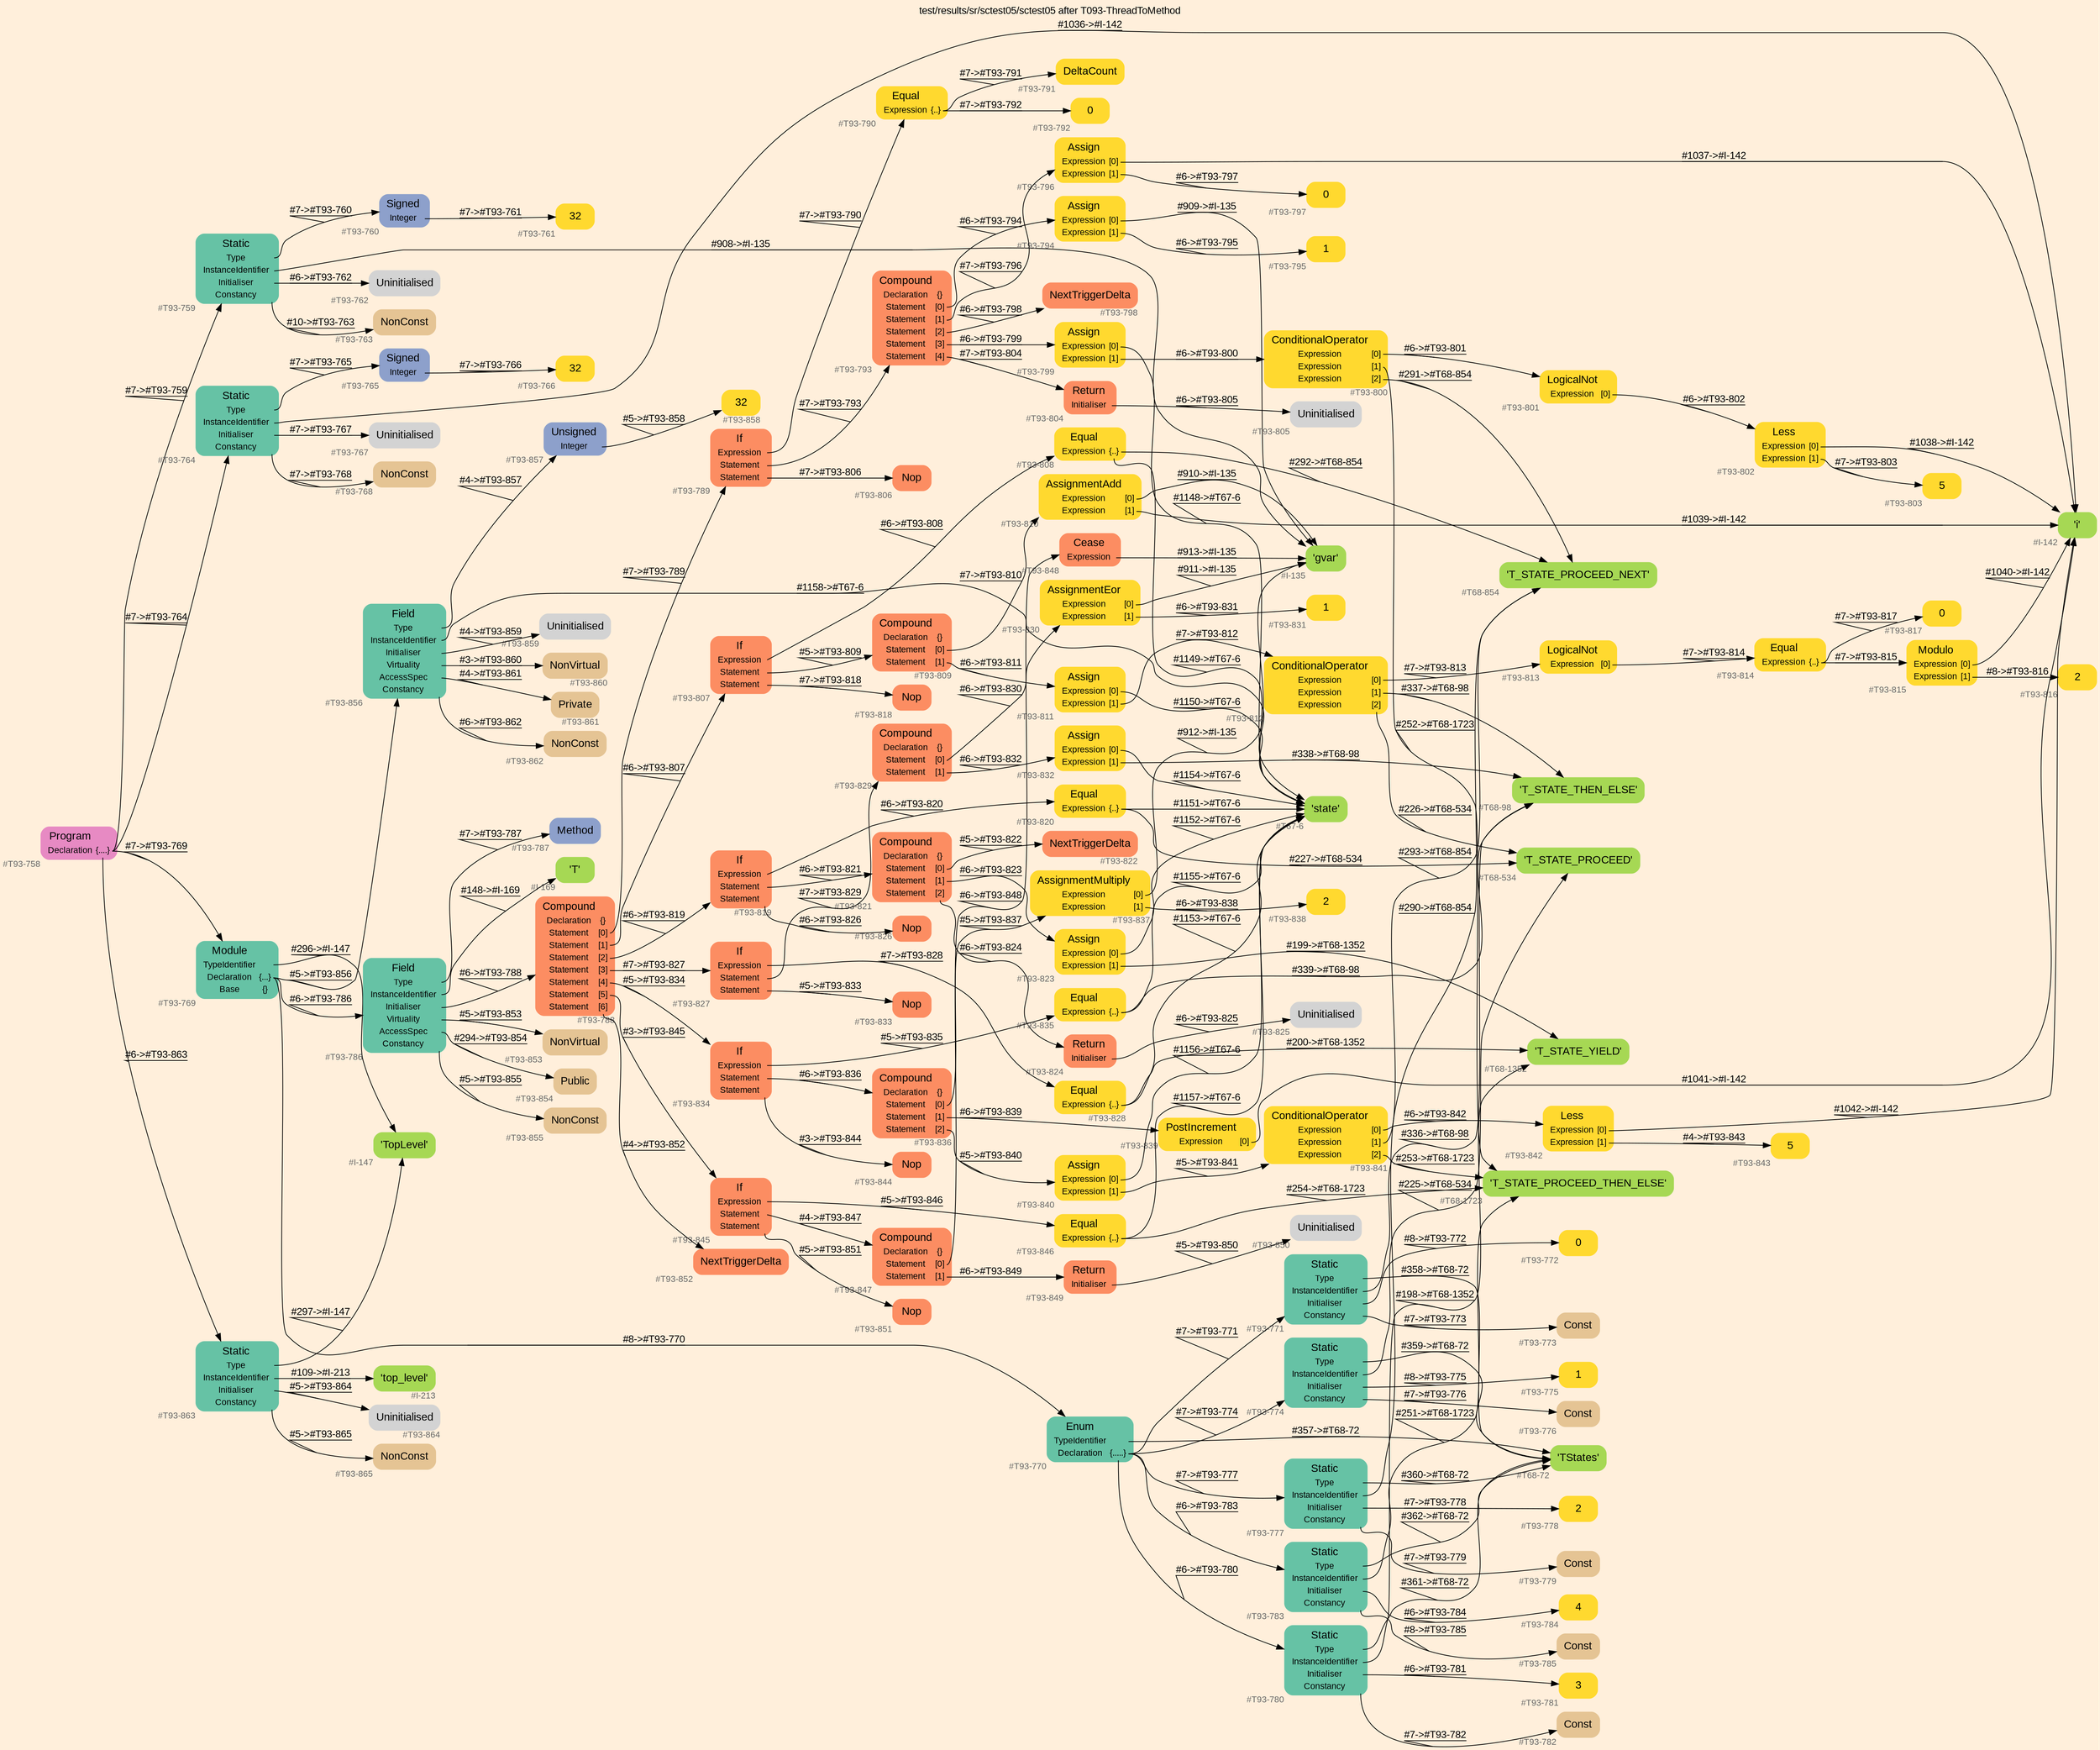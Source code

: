 digraph "test/results/sr/sctest05/sctest05 after T093-ThreadToMethod" {
label = "test/results/sr/sctest05/sctest05 after T093-ThreadToMethod"
labelloc = t
graph [
    rankdir = "LR"
    ranksep = 0.3
    bgcolor = antiquewhite1
    color = black
    fontcolor = black
    fontname = "Arial"
];
node [
    fontname = "Arial"
];
edge [
    fontname = "Arial"
];

// -------------------- node figure --------------------
// -------- block #T93-758 ----------
"#T93-758" [
    fillcolor = "/set28/4"
    xlabel = "#T93-758"
    fontsize = "12"
    fontcolor = grey40
    shape = "plaintext"
    label = <<TABLE BORDER="0" CELLBORDER="0" CELLSPACING="0">
     <TR><TD><FONT COLOR="black" POINT-SIZE="15">Program</FONT></TD></TR>
     <TR><TD><FONT COLOR="black" POINT-SIZE="12">Declaration</FONT></TD><TD PORT="port0"><FONT COLOR="black" POINT-SIZE="12">{....}</FONT></TD></TR>
    </TABLE>>
    style = "rounded,filled"
];

// -------- block #T93-759 ----------
"#T93-759" [
    fillcolor = "/set28/1"
    xlabel = "#T93-759"
    fontsize = "12"
    fontcolor = grey40
    shape = "plaintext"
    label = <<TABLE BORDER="0" CELLBORDER="0" CELLSPACING="0">
     <TR><TD><FONT COLOR="black" POINT-SIZE="15">Static</FONT></TD></TR>
     <TR><TD><FONT COLOR="black" POINT-SIZE="12">Type</FONT></TD><TD PORT="port0"></TD></TR>
     <TR><TD><FONT COLOR="black" POINT-SIZE="12">InstanceIdentifier</FONT></TD><TD PORT="port1"></TD></TR>
     <TR><TD><FONT COLOR="black" POINT-SIZE="12">Initialiser</FONT></TD><TD PORT="port2"></TD></TR>
     <TR><TD><FONT COLOR="black" POINT-SIZE="12">Constancy</FONT></TD><TD PORT="port3"></TD></TR>
    </TABLE>>
    style = "rounded,filled"
];

// -------- block #T93-760 ----------
"#T93-760" [
    fillcolor = "/set28/3"
    xlabel = "#T93-760"
    fontsize = "12"
    fontcolor = grey40
    shape = "plaintext"
    label = <<TABLE BORDER="0" CELLBORDER="0" CELLSPACING="0">
     <TR><TD><FONT COLOR="black" POINT-SIZE="15">Signed</FONT></TD></TR>
     <TR><TD><FONT COLOR="black" POINT-SIZE="12">Integer</FONT></TD><TD PORT="port0"></TD></TR>
    </TABLE>>
    style = "rounded,filled"
];

// -------- block #T93-761 ----------
"#T93-761" [
    fillcolor = "/set28/6"
    xlabel = "#T93-761"
    fontsize = "12"
    fontcolor = grey40
    shape = "plaintext"
    label = <<TABLE BORDER="0" CELLBORDER="0" CELLSPACING="0">
     <TR><TD><FONT COLOR="black" POINT-SIZE="15">32</FONT></TD></TR>
    </TABLE>>
    style = "rounded,filled"
];

// -------- block #I-135 ----------
"#I-135" [
    fillcolor = "/set28/5"
    xlabel = "#I-135"
    fontsize = "12"
    fontcolor = grey40
    shape = "plaintext"
    label = <<TABLE BORDER="0" CELLBORDER="0" CELLSPACING="0">
     <TR><TD><FONT COLOR="black" POINT-SIZE="15">'gvar'</FONT></TD></TR>
    </TABLE>>
    style = "rounded,filled"
];

// -------- block #T93-762 ----------
"#T93-762" [
    xlabel = "#T93-762"
    fontsize = "12"
    fontcolor = grey40
    shape = "plaintext"
    label = <<TABLE BORDER="0" CELLBORDER="0" CELLSPACING="0">
     <TR><TD><FONT COLOR="black" POINT-SIZE="15">Uninitialised</FONT></TD></TR>
    </TABLE>>
    style = "rounded,filled"
];

// -------- block #T93-763 ----------
"#T93-763" [
    fillcolor = "/set28/7"
    xlabel = "#T93-763"
    fontsize = "12"
    fontcolor = grey40
    shape = "plaintext"
    label = <<TABLE BORDER="0" CELLBORDER="0" CELLSPACING="0">
     <TR><TD><FONT COLOR="black" POINT-SIZE="15">NonConst</FONT></TD></TR>
    </TABLE>>
    style = "rounded,filled"
];

// -------- block #T93-764 ----------
"#T93-764" [
    fillcolor = "/set28/1"
    xlabel = "#T93-764"
    fontsize = "12"
    fontcolor = grey40
    shape = "plaintext"
    label = <<TABLE BORDER="0" CELLBORDER="0" CELLSPACING="0">
     <TR><TD><FONT COLOR="black" POINT-SIZE="15">Static</FONT></TD></TR>
     <TR><TD><FONT COLOR="black" POINT-SIZE="12">Type</FONT></TD><TD PORT="port0"></TD></TR>
     <TR><TD><FONT COLOR="black" POINT-SIZE="12">InstanceIdentifier</FONT></TD><TD PORT="port1"></TD></TR>
     <TR><TD><FONT COLOR="black" POINT-SIZE="12">Initialiser</FONT></TD><TD PORT="port2"></TD></TR>
     <TR><TD><FONT COLOR="black" POINT-SIZE="12">Constancy</FONT></TD><TD PORT="port3"></TD></TR>
    </TABLE>>
    style = "rounded,filled"
];

// -------- block #T93-765 ----------
"#T93-765" [
    fillcolor = "/set28/3"
    xlabel = "#T93-765"
    fontsize = "12"
    fontcolor = grey40
    shape = "plaintext"
    label = <<TABLE BORDER="0" CELLBORDER="0" CELLSPACING="0">
     <TR><TD><FONT COLOR="black" POINT-SIZE="15">Signed</FONT></TD></TR>
     <TR><TD><FONT COLOR="black" POINT-SIZE="12">Integer</FONT></TD><TD PORT="port0"></TD></TR>
    </TABLE>>
    style = "rounded,filled"
];

// -------- block #T93-766 ----------
"#T93-766" [
    fillcolor = "/set28/6"
    xlabel = "#T93-766"
    fontsize = "12"
    fontcolor = grey40
    shape = "plaintext"
    label = <<TABLE BORDER="0" CELLBORDER="0" CELLSPACING="0">
     <TR><TD><FONT COLOR="black" POINT-SIZE="15">32</FONT></TD></TR>
    </TABLE>>
    style = "rounded,filled"
];

// -------- block #I-142 ----------
"#I-142" [
    fillcolor = "/set28/5"
    xlabel = "#I-142"
    fontsize = "12"
    fontcolor = grey40
    shape = "plaintext"
    label = <<TABLE BORDER="0" CELLBORDER="0" CELLSPACING="0">
     <TR><TD><FONT COLOR="black" POINT-SIZE="15">'i'</FONT></TD></TR>
    </TABLE>>
    style = "rounded,filled"
];

// -------- block #T93-767 ----------
"#T93-767" [
    xlabel = "#T93-767"
    fontsize = "12"
    fontcolor = grey40
    shape = "plaintext"
    label = <<TABLE BORDER="0" CELLBORDER="0" CELLSPACING="0">
     <TR><TD><FONT COLOR="black" POINT-SIZE="15">Uninitialised</FONT></TD></TR>
    </TABLE>>
    style = "rounded,filled"
];

// -------- block #T93-768 ----------
"#T93-768" [
    fillcolor = "/set28/7"
    xlabel = "#T93-768"
    fontsize = "12"
    fontcolor = grey40
    shape = "plaintext"
    label = <<TABLE BORDER="0" CELLBORDER="0" CELLSPACING="0">
     <TR><TD><FONT COLOR="black" POINT-SIZE="15">NonConst</FONT></TD></TR>
    </TABLE>>
    style = "rounded,filled"
];

// -------- block #T93-769 ----------
"#T93-769" [
    fillcolor = "/set28/1"
    xlabel = "#T93-769"
    fontsize = "12"
    fontcolor = grey40
    shape = "plaintext"
    label = <<TABLE BORDER="0" CELLBORDER="0" CELLSPACING="0">
     <TR><TD><FONT COLOR="black" POINT-SIZE="15">Module</FONT></TD></TR>
     <TR><TD><FONT COLOR="black" POINT-SIZE="12">TypeIdentifier</FONT></TD><TD PORT="port0"></TD></TR>
     <TR><TD><FONT COLOR="black" POINT-SIZE="12">Declaration</FONT></TD><TD PORT="port1"><FONT COLOR="black" POINT-SIZE="12">{...}</FONT></TD></TR>
     <TR><TD><FONT COLOR="black" POINT-SIZE="12">Base</FONT></TD><TD PORT="port2"><FONT COLOR="black" POINT-SIZE="12">{}</FONT></TD></TR>
    </TABLE>>
    style = "rounded,filled"
];

// -------- block #I-147 ----------
"#I-147" [
    fillcolor = "/set28/5"
    xlabel = "#I-147"
    fontsize = "12"
    fontcolor = grey40
    shape = "plaintext"
    label = <<TABLE BORDER="0" CELLBORDER="0" CELLSPACING="0">
     <TR><TD><FONT COLOR="black" POINT-SIZE="15">'TopLevel'</FONT></TD></TR>
    </TABLE>>
    style = "rounded,filled"
];

// -------- block #T93-770 ----------
"#T93-770" [
    fillcolor = "/set28/1"
    xlabel = "#T93-770"
    fontsize = "12"
    fontcolor = grey40
    shape = "plaintext"
    label = <<TABLE BORDER="0" CELLBORDER="0" CELLSPACING="0">
     <TR><TD><FONT COLOR="black" POINT-SIZE="15">Enum</FONT></TD></TR>
     <TR><TD><FONT COLOR="black" POINT-SIZE="12">TypeIdentifier</FONT></TD><TD PORT="port0"></TD></TR>
     <TR><TD><FONT COLOR="black" POINT-SIZE="12">Declaration</FONT></TD><TD PORT="port1"><FONT COLOR="black" POINT-SIZE="12">{.....}</FONT></TD></TR>
    </TABLE>>
    style = "rounded,filled"
];

// -------- block #T68-72 ----------
"#T68-72" [
    fillcolor = "/set28/5"
    xlabel = "#T68-72"
    fontsize = "12"
    fontcolor = grey40
    shape = "plaintext"
    label = <<TABLE BORDER="0" CELLBORDER="0" CELLSPACING="0">
     <TR><TD><FONT COLOR="black" POINT-SIZE="15">'TStates'</FONT></TD></TR>
    </TABLE>>
    style = "rounded,filled"
];

// -------- block #T93-771 ----------
"#T93-771" [
    fillcolor = "/set28/1"
    xlabel = "#T93-771"
    fontsize = "12"
    fontcolor = grey40
    shape = "plaintext"
    label = <<TABLE BORDER="0" CELLBORDER="0" CELLSPACING="0">
     <TR><TD><FONT COLOR="black" POINT-SIZE="15">Static</FONT></TD></TR>
     <TR><TD><FONT COLOR="black" POINT-SIZE="12">Type</FONT></TD><TD PORT="port0"></TD></TR>
     <TR><TD><FONT COLOR="black" POINT-SIZE="12">InstanceIdentifier</FONT></TD><TD PORT="port1"></TD></TR>
     <TR><TD><FONT COLOR="black" POINT-SIZE="12">Initialiser</FONT></TD><TD PORT="port2"></TD></TR>
     <TR><TD><FONT COLOR="black" POINT-SIZE="12">Constancy</FONT></TD><TD PORT="port3"></TD></TR>
    </TABLE>>
    style = "rounded,filled"
];

// -------- block #T68-98 ----------
"#T68-98" [
    fillcolor = "/set28/5"
    xlabel = "#T68-98"
    fontsize = "12"
    fontcolor = grey40
    shape = "plaintext"
    label = <<TABLE BORDER="0" CELLBORDER="0" CELLSPACING="0">
     <TR><TD><FONT COLOR="black" POINT-SIZE="15">'T_STATE_THEN_ELSE'</FONT></TD></TR>
    </TABLE>>
    style = "rounded,filled"
];

// -------- block #T93-772 ----------
"#T93-772" [
    fillcolor = "/set28/6"
    xlabel = "#T93-772"
    fontsize = "12"
    fontcolor = grey40
    shape = "plaintext"
    label = <<TABLE BORDER="0" CELLBORDER="0" CELLSPACING="0">
     <TR><TD><FONT COLOR="black" POINT-SIZE="15">0</FONT></TD></TR>
    </TABLE>>
    style = "rounded,filled"
];

// -------- block #T93-773 ----------
"#T93-773" [
    fillcolor = "/set28/7"
    xlabel = "#T93-773"
    fontsize = "12"
    fontcolor = grey40
    shape = "plaintext"
    label = <<TABLE BORDER="0" CELLBORDER="0" CELLSPACING="0">
     <TR><TD><FONT COLOR="black" POINT-SIZE="15">Const</FONT></TD></TR>
    </TABLE>>
    style = "rounded,filled"
];

// -------- block #T93-774 ----------
"#T93-774" [
    fillcolor = "/set28/1"
    xlabel = "#T93-774"
    fontsize = "12"
    fontcolor = grey40
    shape = "plaintext"
    label = <<TABLE BORDER="0" CELLBORDER="0" CELLSPACING="0">
     <TR><TD><FONT COLOR="black" POINT-SIZE="15">Static</FONT></TD></TR>
     <TR><TD><FONT COLOR="black" POINT-SIZE="12">Type</FONT></TD><TD PORT="port0"></TD></TR>
     <TR><TD><FONT COLOR="black" POINT-SIZE="12">InstanceIdentifier</FONT></TD><TD PORT="port1"></TD></TR>
     <TR><TD><FONT COLOR="black" POINT-SIZE="12">Initialiser</FONT></TD><TD PORT="port2"></TD></TR>
     <TR><TD><FONT COLOR="black" POINT-SIZE="12">Constancy</FONT></TD><TD PORT="port3"></TD></TR>
    </TABLE>>
    style = "rounded,filled"
];

// -------- block #T68-534 ----------
"#T68-534" [
    fillcolor = "/set28/5"
    xlabel = "#T68-534"
    fontsize = "12"
    fontcolor = grey40
    shape = "plaintext"
    label = <<TABLE BORDER="0" CELLBORDER="0" CELLSPACING="0">
     <TR><TD><FONT COLOR="black" POINT-SIZE="15">'T_STATE_PROCEED'</FONT></TD></TR>
    </TABLE>>
    style = "rounded,filled"
];

// -------- block #T93-775 ----------
"#T93-775" [
    fillcolor = "/set28/6"
    xlabel = "#T93-775"
    fontsize = "12"
    fontcolor = grey40
    shape = "plaintext"
    label = <<TABLE BORDER="0" CELLBORDER="0" CELLSPACING="0">
     <TR><TD><FONT COLOR="black" POINT-SIZE="15">1</FONT></TD></TR>
    </TABLE>>
    style = "rounded,filled"
];

// -------- block #T93-776 ----------
"#T93-776" [
    fillcolor = "/set28/7"
    xlabel = "#T93-776"
    fontsize = "12"
    fontcolor = grey40
    shape = "plaintext"
    label = <<TABLE BORDER="0" CELLBORDER="0" CELLSPACING="0">
     <TR><TD><FONT COLOR="black" POINT-SIZE="15">Const</FONT></TD></TR>
    </TABLE>>
    style = "rounded,filled"
];

// -------- block #T93-777 ----------
"#T93-777" [
    fillcolor = "/set28/1"
    xlabel = "#T93-777"
    fontsize = "12"
    fontcolor = grey40
    shape = "plaintext"
    label = <<TABLE BORDER="0" CELLBORDER="0" CELLSPACING="0">
     <TR><TD><FONT COLOR="black" POINT-SIZE="15">Static</FONT></TD></TR>
     <TR><TD><FONT COLOR="black" POINT-SIZE="12">Type</FONT></TD><TD PORT="port0"></TD></TR>
     <TR><TD><FONT COLOR="black" POINT-SIZE="12">InstanceIdentifier</FONT></TD><TD PORT="port1"></TD></TR>
     <TR><TD><FONT COLOR="black" POINT-SIZE="12">Initialiser</FONT></TD><TD PORT="port2"></TD></TR>
     <TR><TD><FONT COLOR="black" POINT-SIZE="12">Constancy</FONT></TD><TD PORT="port3"></TD></TR>
    </TABLE>>
    style = "rounded,filled"
];

// -------- block #T68-854 ----------
"#T68-854" [
    fillcolor = "/set28/5"
    xlabel = "#T68-854"
    fontsize = "12"
    fontcolor = grey40
    shape = "plaintext"
    label = <<TABLE BORDER="0" CELLBORDER="0" CELLSPACING="0">
     <TR><TD><FONT COLOR="black" POINT-SIZE="15">'T_STATE_PROCEED_NEXT'</FONT></TD></TR>
    </TABLE>>
    style = "rounded,filled"
];

// -------- block #T93-778 ----------
"#T93-778" [
    fillcolor = "/set28/6"
    xlabel = "#T93-778"
    fontsize = "12"
    fontcolor = grey40
    shape = "plaintext"
    label = <<TABLE BORDER="0" CELLBORDER="0" CELLSPACING="0">
     <TR><TD><FONT COLOR="black" POINT-SIZE="15">2</FONT></TD></TR>
    </TABLE>>
    style = "rounded,filled"
];

// -------- block #T93-779 ----------
"#T93-779" [
    fillcolor = "/set28/7"
    xlabel = "#T93-779"
    fontsize = "12"
    fontcolor = grey40
    shape = "plaintext"
    label = <<TABLE BORDER="0" CELLBORDER="0" CELLSPACING="0">
     <TR><TD><FONT COLOR="black" POINT-SIZE="15">Const</FONT></TD></TR>
    </TABLE>>
    style = "rounded,filled"
];

// -------- block #T93-780 ----------
"#T93-780" [
    fillcolor = "/set28/1"
    xlabel = "#T93-780"
    fontsize = "12"
    fontcolor = grey40
    shape = "plaintext"
    label = <<TABLE BORDER="0" CELLBORDER="0" CELLSPACING="0">
     <TR><TD><FONT COLOR="black" POINT-SIZE="15">Static</FONT></TD></TR>
     <TR><TD><FONT COLOR="black" POINT-SIZE="12">Type</FONT></TD><TD PORT="port0"></TD></TR>
     <TR><TD><FONT COLOR="black" POINT-SIZE="12">InstanceIdentifier</FONT></TD><TD PORT="port1"></TD></TR>
     <TR><TD><FONT COLOR="black" POINT-SIZE="12">Initialiser</FONT></TD><TD PORT="port2"></TD></TR>
     <TR><TD><FONT COLOR="black" POINT-SIZE="12">Constancy</FONT></TD><TD PORT="port3"></TD></TR>
    </TABLE>>
    style = "rounded,filled"
];

// -------- block #T68-1352 ----------
"#T68-1352" [
    fillcolor = "/set28/5"
    xlabel = "#T68-1352"
    fontsize = "12"
    fontcolor = grey40
    shape = "plaintext"
    label = <<TABLE BORDER="0" CELLBORDER="0" CELLSPACING="0">
     <TR><TD><FONT COLOR="black" POINT-SIZE="15">'T_STATE_YIELD'</FONT></TD></TR>
    </TABLE>>
    style = "rounded,filled"
];

// -------- block #T93-781 ----------
"#T93-781" [
    fillcolor = "/set28/6"
    xlabel = "#T93-781"
    fontsize = "12"
    fontcolor = grey40
    shape = "plaintext"
    label = <<TABLE BORDER="0" CELLBORDER="0" CELLSPACING="0">
     <TR><TD><FONT COLOR="black" POINT-SIZE="15">3</FONT></TD></TR>
    </TABLE>>
    style = "rounded,filled"
];

// -------- block #T93-782 ----------
"#T93-782" [
    fillcolor = "/set28/7"
    xlabel = "#T93-782"
    fontsize = "12"
    fontcolor = grey40
    shape = "plaintext"
    label = <<TABLE BORDER="0" CELLBORDER="0" CELLSPACING="0">
     <TR><TD><FONT COLOR="black" POINT-SIZE="15">Const</FONT></TD></TR>
    </TABLE>>
    style = "rounded,filled"
];

// -------- block #T93-783 ----------
"#T93-783" [
    fillcolor = "/set28/1"
    xlabel = "#T93-783"
    fontsize = "12"
    fontcolor = grey40
    shape = "plaintext"
    label = <<TABLE BORDER="0" CELLBORDER="0" CELLSPACING="0">
     <TR><TD><FONT COLOR="black" POINT-SIZE="15">Static</FONT></TD></TR>
     <TR><TD><FONT COLOR="black" POINT-SIZE="12">Type</FONT></TD><TD PORT="port0"></TD></TR>
     <TR><TD><FONT COLOR="black" POINT-SIZE="12">InstanceIdentifier</FONT></TD><TD PORT="port1"></TD></TR>
     <TR><TD><FONT COLOR="black" POINT-SIZE="12">Initialiser</FONT></TD><TD PORT="port2"></TD></TR>
     <TR><TD><FONT COLOR="black" POINT-SIZE="12">Constancy</FONT></TD><TD PORT="port3"></TD></TR>
    </TABLE>>
    style = "rounded,filled"
];

// -------- block #T68-1723 ----------
"#T68-1723" [
    fillcolor = "/set28/5"
    xlabel = "#T68-1723"
    fontsize = "12"
    fontcolor = grey40
    shape = "plaintext"
    label = <<TABLE BORDER="0" CELLBORDER="0" CELLSPACING="0">
     <TR><TD><FONT COLOR="black" POINT-SIZE="15">'T_STATE_PROCEED_THEN_ELSE'</FONT></TD></TR>
    </TABLE>>
    style = "rounded,filled"
];

// -------- block #T93-784 ----------
"#T93-784" [
    fillcolor = "/set28/6"
    xlabel = "#T93-784"
    fontsize = "12"
    fontcolor = grey40
    shape = "plaintext"
    label = <<TABLE BORDER="0" CELLBORDER="0" CELLSPACING="0">
     <TR><TD><FONT COLOR="black" POINT-SIZE="15">4</FONT></TD></TR>
    </TABLE>>
    style = "rounded,filled"
];

// -------- block #T93-785 ----------
"#T93-785" [
    fillcolor = "/set28/7"
    xlabel = "#T93-785"
    fontsize = "12"
    fontcolor = grey40
    shape = "plaintext"
    label = <<TABLE BORDER="0" CELLBORDER="0" CELLSPACING="0">
     <TR><TD><FONT COLOR="black" POINT-SIZE="15">Const</FONT></TD></TR>
    </TABLE>>
    style = "rounded,filled"
];

// -------- block #T93-786 ----------
"#T93-786" [
    fillcolor = "/set28/1"
    xlabel = "#T93-786"
    fontsize = "12"
    fontcolor = grey40
    shape = "plaintext"
    label = <<TABLE BORDER="0" CELLBORDER="0" CELLSPACING="0">
     <TR><TD><FONT COLOR="black" POINT-SIZE="15">Field</FONT></TD></TR>
     <TR><TD><FONT COLOR="black" POINT-SIZE="12">Type</FONT></TD><TD PORT="port0"></TD></TR>
     <TR><TD><FONT COLOR="black" POINT-SIZE="12">InstanceIdentifier</FONT></TD><TD PORT="port1"></TD></TR>
     <TR><TD><FONT COLOR="black" POINT-SIZE="12">Initialiser</FONT></TD><TD PORT="port2"></TD></TR>
     <TR><TD><FONT COLOR="black" POINT-SIZE="12">Virtuality</FONT></TD><TD PORT="port3"></TD></TR>
     <TR><TD><FONT COLOR="black" POINT-SIZE="12">AccessSpec</FONT></TD><TD PORT="port4"></TD></TR>
     <TR><TD><FONT COLOR="black" POINT-SIZE="12">Constancy</FONT></TD><TD PORT="port5"></TD></TR>
    </TABLE>>
    style = "rounded,filled"
];

// -------- block #T93-787 ----------
"#T93-787" [
    fillcolor = "/set28/3"
    xlabel = "#T93-787"
    fontsize = "12"
    fontcolor = grey40
    shape = "plaintext"
    label = <<TABLE BORDER="0" CELLBORDER="0" CELLSPACING="0">
     <TR><TD><FONT COLOR="black" POINT-SIZE="15">Method</FONT></TD></TR>
    </TABLE>>
    style = "rounded,filled"
];

// -------- block #I-169 ----------
"#I-169" [
    fillcolor = "/set28/5"
    xlabel = "#I-169"
    fontsize = "12"
    fontcolor = grey40
    shape = "plaintext"
    label = <<TABLE BORDER="0" CELLBORDER="0" CELLSPACING="0">
     <TR><TD><FONT COLOR="black" POINT-SIZE="15">'T'</FONT></TD></TR>
    </TABLE>>
    style = "rounded,filled"
];

// -------- block #T93-788 ----------
"#T93-788" [
    fillcolor = "/set28/2"
    xlabel = "#T93-788"
    fontsize = "12"
    fontcolor = grey40
    shape = "plaintext"
    label = <<TABLE BORDER="0" CELLBORDER="0" CELLSPACING="0">
     <TR><TD><FONT COLOR="black" POINT-SIZE="15">Compound</FONT></TD></TR>
     <TR><TD><FONT COLOR="black" POINT-SIZE="12">Declaration</FONT></TD><TD PORT="port0"><FONT COLOR="black" POINT-SIZE="12">{}</FONT></TD></TR>
     <TR><TD><FONT COLOR="black" POINT-SIZE="12">Statement</FONT></TD><TD PORT="port1"><FONT COLOR="black" POINT-SIZE="12">[0]</FONT></TD></TR>
     <TR><TD><FONT COLOR="black" POINT-SIZE="12">Statement</FONT></TD><TD PORT="port2"><FONT COLOR="black" POINT-SIZE="12">[1]</FONT></TD></TR>
     <TR><TD><FONT COLOR="black" POINT-SIZE="12">Statement</FONT></TD><TD PORT="port3"><FONT COLOR="black" POINT-SIZE="12">[2]</FONT></TD></TR>
     <TR><TD><FONT COLOR="black" POINT-SIZE="12">Statement</FONT></TD><TD PORT="port4"><FONT COLOR="black" POINT-SIZE="12">[3]</FONT></TD></TR>
     <TR><TD><FONT COLOR="black" POINT-SIZE="12">Statement</FONT></TD><TD PORT="port5"><FONT COLOR="black" POINT-SIZE="12">[4]</FONT></TD></TR>
     <TR><TD><FONT COLOR="black" POINT-SIZE="12">Statement</FONT></TD><TD PORT="port6"><FONT COLOR="black" POINT-SIZE="12">[5]</FONT></TD></TR>
     <TR><TD><FONT COLOR="black" POINT-SIZE="12">Statement</FONT></TD><TD PORT="port7"><FONT COLOR="black" POINT-SIZE="12">[6]</FONT></TD></TR>
    </TABLE>>
    style = "rounded,filled"
];

// -------- block #T93-789 ----------
"#T93-789" [
    fillcolor = "/set28/2"
    xlabel = "#T93-789"
    fontsize = "12"
    fontcolor = grey40
    shape = "plaintext"
    label = <<TABLE BORDER="0" CELLBORDER="0" CELLSPACING="0">
     <TR><TD><FONT COLOR="black" POINT-SIZE="15">If</FONT></TD></TR>
     <TR><TD><FONT COLOR="black" POINT-SIZE="12">Expression</FONT></TD><TD PORT="port0"></TD></TR>
     <TR><TD><FONT COLOR="black" POINT-SIZE="12">Statement</FONT></TD><TD PORT="port1"></TD></TR>
     <TR><TD><FONT COLOR="black" POINT-SIZE="12">Statement</FONT></TD><TD PORT="port2"></TD></TR>
    </TABLE>>
    style = "rounded,filled"
];

// -------- block #T93-790 ----------
"#T93-790" [
    fillcolor = "/set28/6"
    xlabel = "#T93-790"
    fontsize = "12"
    fontcolor = grey40
    shape = "plaintext"
    label = <<TABLE BORDER="0" CELLBORDER="0" CELLSPACING="0">
     <TR><TD><FONT COLOR="black" POINT-SIZE="15">Equal</FONT></TD></TR>
     <TR><TD><FONT COLOR="black" POINT-SIZE="12">Expression</FONT></TD><TD PORT="port0"><FONT COLOR="black" POINT-SIZE="12">{..}</FONT></TD></TR>
    </TABLE>>
    style = "rounded,filled"
];

// -------- block #T93-791 ----------
"#T93-791" [
    fillcolor = "/set28/6"
    xlabel = "#T93-791"
    fontsize = "12"
    fontcolor = grey40
    shape = "plaintext"
    label = <<TABLE BORDER="0" CELLBORDER="0" CELLSPACING="0">
     <TR><TD><FONT COLOR="black" POINT-SIZE="15">DeltaCount</FONT></TD></TR>
    </TABLE>>
    style = "rounded,filled"
];

// -------- block #T93-792 ----------
"#T93-792" [
    fillcolor = "/set28/6"
    xlabel = "#T93-792"
    fontsize = "12"
    fontcolor = grey40
    shape = "plaintext"
    label = <<TABLE BORDER="0" CELLBORDER="0" CELLSPACING="0">
     <TR><TD><FONT COLOR="black" POINT-SIZE="15">0</FONT></TD></TR>
    </TABLE>>
    style = "rounded,filled"
];

// -------- block #T93-793 ----------
"#T93-793" [
    fillcolor = "/set28/2"
    xlabel = "#T93-793"
    fontsize = "12"
    fontcolor = grey40
    shape = "plaintext"
    label = <<TABLE BORDER="0" CELLBORDER="0" CELLSPACING="0">
     <TR><TD><FONT COLOR="black" POINT-SIZE="15">Compound</FONT></TD></TR>
     <TR><TD><FONT COLOR="black" POINT-SIZE="12">Declaration</FONT></TD><TD PORT="port0"><FONT COLOR="black" POINT-SIZE="12">{}</FONT></TD></TR>
     <TR><TD><FONT COLOR="black" POINT-SIZE="12">Statement</FONT></TD><TD PORT="port1"><FONT COLOR="black" POINT-SIZE="12">[0]</FONT></TD></TR>
     <TR><TD><FONT COLOR="black" POINT-SIZE="12">Statement</FONT></TD><TD PORT="port2"><FONT COLOR="black" POINT-SIZE="12">[1]</FONT></TD></TR>
     <TR><TD><FONT COLOR="black" POINT-SIZE="12">Statement</FONT></TD><TD PORT="port3"><FONT COLOR="black" POINT-SIZE="12">[2]</FONT></TD></TR>
     <TR><TD><FONT COLOR="black" POINT-SIZE="12">Statement</FONT></TD><TD PORT="port4"><FONT COLOR="black" POINT-SIZE="12">[3]</FONT></TD></TR>
     <TR><TD><FONT COLOR="black" POINT-SIZE="12">Statement</FONT></TD><TD PORT="port5"><FONT COLOR="black" POINT-SIZE="12">[4]</FONT></TD></TR>
    </TABLE>>
    style = "rounded,filled"
];

// -------- block #T93-794 ----------
"#T93-794" [
    fillcolor = "/set28/6"
    xlabel = "#T93-794"
    fontsize = "12"
    fontcolor = grey40
    shape = "plaintext"
    label = <<TABLE BORDER="0" CELLBORDER="0" CELLSPACING="0">
     <TR><TD><FONT COLOR="black" POINT-SIZE="15">Assign</FONT></TD></TR>
     <TR><TD><FONT COLOR="black" POINT-SIZE="12">Expression</FONT></TD><TD PORT="port0"><FONT COLOR="black" POINT-SIZE="12">[0]</FONT></TD></TR>
     <TR><TD><FONT COLOR="black" POINT-SIZE="12">Expression</FONT></TD><TD PORT="port1"><FONT COLOR="black" POINT-SIZE="12">[1]</FONT></TD></TR>
    </TABLE>>
    style = "rounded,filled"
];

// -------- block #T93-795 ----------
"#T93-795" [
    fillcolor = "/set28/6"
    xlabel = "#T93-795"
    fontsize = "12"
    fontcolor = grey40
    shape = "plaintext"
    label = <<TABLE BORDER="0" CELLBORDER="0" CELLSPACING="0">
     <TR><TD><FONT COLOR="black" POINT-SIZE="15">1</FONT></TD></TR>
    </TABLE>>
    style = "rounded,filled"
];

// -------- block #T93-796 ----------
"#T93-796" [
    fillcolor = "/set28/6"
    xlabel = "#T93-796"
    fontsize = "12"
    fontcolor = grey40
    shape = "plaintext"
    label = <<TABLE BORDER="0" CELLBORDER="0" CELLSPACING="0">
     <TR><TD><FONT COLOR="black" POINT-SIZE="15">Assign</FONT></TD></TR>
     <TR><TD><FONT COLOR="black" POINT-SIZE="12">Expression</FONT></TD><TD PORT="port0"><FONT COLOR="black" POINT-SIZE="12">[0]</FONT></TD></TR>
     <TR><TD><FONT COLOR="black" POINT-SIZE="12">Expression</FONT></TD><TD PORT="port1"><FONT COLOR="black" POINT-SIZE="12">[1]</FONT></TD></TR>
    </TABLE>>
    style = "rounded,filled"
];

// -------- block #T93-797 ----------
"#T93-797" [
    fillcolor = "/set28/6"
    xlabel = "#T93-797"
    fontsize = "12"
    fontcolor = grey40
    shape = "plaintext"
    label = <<TABLE BORDER="0" CELLBORDER="0" CELLSPACING="0">
     <TR><TD><FONT COLOR="black" POINT-SIZE="15">0</FONT></TD></TR>
    </TABLE>>
    style = "rounded,filled"
];

// -------- block #T93-798 ----------
"#T93-798" [
    fillcolor = "/set28/2"
    xlabel = "#T93-798"
    fontsize = "12"
    fontcolor = grey40
    shape = "plaintext"
    label = <<TABLE BORDER="0" CELLBORDER="0" CELLSPACING="0">
     <TR><TD><FONT COLOR="black" POINT-SIZE="15">NextTriggerDelta</FONT></TD></TR>
    </TABLE>>
    style = "rounded,filled"
];

// -------- block #T93-799 ----------
"#T93-799" [
    fillcolor = "/set28/6"
    xlabel = "#T93-799"
    fontsize = "12"
    fontcolor = grey40
    shape = "plaintext"
    label = <<TABLE BORDER="0" CELLBORDER="0" CELLSPACING="0">
     <TR><TD><FONT COLOR="black" POINT-SIZE="15">Assign</FONT></TD></TR>
     <TR><TD><FONT COLOR="black" POINT-SIZE="12">Expression</FONT></TD><TD PORT="port0"><FONT COLOR="black" POINT-SIZE="12">[0]</FONT></TD></TR>
     <TR><TD><FONT COLOR="black" POINT-SIZE="12">Expression</FONT></TD><TD PORT="port1"><FONT COLOR="black" POINT-SIZE="12">[1]</FONT></TD></TR>
    </TABLE>>
    style = "rounded,filled"
];

// -------- block #T67-6 ----------
"#T67-6" [
    fillcolor = "/set28/5"
    xlabel = "#T67-6"
    fontsize = "12"
    fontcolor = grey40
    shape = "plaintext"
    label = <<TABLE BORDER="0" CELLBORDER="0" CELLSPACING="0">
     <TR><TD><FONT COLOR="black" POINT-SIZE="15">'state'</FONT></TD></TR>
    </TABLE>>
    style = "rounded,filled"
];

// -------- block #T93-800 ----------
"#T93-800" [
    fillcolor = "/set28/6"
    xlabel = "#T93-800"
    fontsize = "12"
    fontcolor = grey40
    shape = "plaintext"
    label = <<TABLE BORDER="0" CELLBORDER="0" CELLSPACING="0">
     <TR><TD><FONT COLOR="black" POINT-SIZE="15">ConditionalOperator</FONT></TD></TR>
     <TR><TD><FONT COLOR="black" POINT-SIZE="12">Expression</FONT></TD><TD PORT="port0"><FONT COLOR="black" POINT-SIZE="12">[0]</FONT></TD></TR>
     <TR><TD><FONT COLOR="black" POINT-SIZE="12">Expression</FONT></TD><TD PORT="port1"><FONT COLOR="black" POINT-SIZE="12">[1]</FONT></TD></TR>
     <TR><TD><FONT COLOR="black" POINT-SIZE="12">Expression</FONT></TD><TD PORT="port2"><FONT COLOR="black" POINT-SIZE="12">[2]</FONT></TD></TR>
    </TABLE>>
    style = "rounded,filled"
];

// -------- block #T93-801 ----------
"#T93-801" [
    fillcolor = "/set28/6"
    xlabel = "#T93-801"
    fontsize = "12"
    fontcolor = grey40
    shape = "plaintext"
    label = <<TABLE BORDER="0" CELLBORDER="0" CELLSPACING="0">
     <TR><TD><FONT COLOR="black" POINT-SIZE="15">LogicalNot</FONT></TD></TR>
     <TR><TD><FONT COLOR="black" POINT-SIZE="12">Expression</FONT></TD><TD PORT="port0"><FONT COLOR="black" POINT-SIZE="12">[0]</FONT></TD></TR>
    </TABLE>>
    style = "rounded,filled"
];

// -------- block #T93-802 ----------
"#T93-802" [
    fillcolor = "/set28/6"
    xlabel = "#T93-802"
    fontsize = "12"
    fontcolor = grey40
    shape = "plaintext"
    label = <<TABLE BORDER="0" CELLBORDER="0" CELLSPACING="0">
     <TR><TD><FONT COLOR="black" POINT-SIZE="15">Less</FONT></TD></TR>
     <TR><TD><FONT COLOR="black" POINT-SIZE="12">Expression</FONT></TD><TD PORT="port0"><FONT COLOR="black" POINT-SIZE="12">[0]</FONT></TD></TR>
     <TR><TD><FONT COLOR="black" POINT-SIZE="12">Expression</FONT></TD><TD PORT="port1"><FONT COLOR="black" POINT-SIZE="12">[1]</FONT></TD></TR>
    </TABLE>>
    style = "rounded,filled"
];

// -------- block #T93-803 ----------
"#T93-803" [
    fillcolor = "/set28/6"
    xlabel = "#T93-803"
    fontsize = "12"
    fontcolor = grey40
    shape = "plaintext"
    label = <<TABLE BORDER="0" CELLBORDER="0" CELLSPACING="0">
     <TR><TD><FONT COLOR="black" POINT-SIZE="15">5</FONT></TD></TR>
    </TABLE>>
    style = "rounded,filled"
];

// -------- block #T93-804 ----------
"#T93-804" [
    fillcolor = "/set28/2"
    xlabel = "#T93-804"
    fontsize = "12"
    fontcolor = grey40
    shape = "plaintext"
    label = <<TABLE BORDER="0" CELLBORDER="0" CELLSPACING="0">
     <TR><TD><FONT COLOR="black" POINT-SIZE="15">Return</FONT></TD></TR>
     <TR><TD><FONT COLOR="black" POINT-SIZE="12">Initialiser</FONT></TD><TD PORT="port0"></TD></TR>
    </TABLE>>
    style = "rounded,filled"
];

// -------- block #T93-805 ----------
"#T93-805" [
    xlabel = "#T93-805"
    fontsize = "12"
    fontcolor = grey40
    shape = "plaintext"
    label = <<TABLE BORDER="0" CELLBORDER="0" CELLSPACING="0">
     <TR><TD><FONT COLOR="black" POINT-SIZE="15">Uninitialised</FONT></TD></TR>
    </TABLE>>
    style = "rounded,filled"
];

// -------- block #T93-806 ----------
"#T93-806" [
    fillcolor = "/set28/2"
    xlabel = "#T93-806"
    fontsize = "12"
    fontcolor = grey40
    shape = "plaintext"
    label = <<TABLE BORDER="0" CELLBORDER="0" CELLSPACING="0">
     <TR><TD><FONT COLOR="black" POINT-SIZE="15">Nop</FONT></TD></TR>
    </TABLE>>
    style = "rounded,filled"
];

// -------- block #T93-807 ----------
"#T93-807" [
    fillcolor = "/set28/2"
    xlabel = "#T93-807"
    fontsize = "12"
    fontcolor = grey40
    shape = "plaintext"
    label = <<TABLE BORDER="0" CELLBORDER="0" CELLSPACING="0">
     <TR><TD><FONT COLOR="black" POINT-SIZE="15">If</FONT></TD></TR>
     <TR><TD><FONT COLOR="black" POINT-SIZE="12">Expression</FONT></TD><TD PORT="port0"></TD></TR>
     <TR><TD><FONT COLOR="black" POINT-SIZE="12">Statement</FONT></TD><TD PORT="port1"></TD></TR>
     <TR><TD><FONT COLOR="black" POINT-SIZE="12">Statement</FONT></TD><TD PORT="port2"></TD></TR>
    </TABLE>>
    style = "rounded,filled"
];

// -------- block #T93-808 ----------
"#T93-808" [
    fillcolor = "/set28/6"
    xlabel = "#T93-808"
    fontsize = "12"
    fontcolor = grey40
    shape = "plaintext"
    label = <<TABLE BORDER="0" CELLBORDER="0" CELLSPACING="0">
     <TR><TD><FONT COLOR="black" POINT-SIZE="15">Equal</FONT></TD></TR>
     <TR><TD><FONT COLOR="black" POINT-SIZE="12">Expression</FONT></TD><TD PORT="port0"><FONT COLOR="black" POINT-SIZE="12">{..}</FONT></TD></TR>
    </TABLE>>
    style = "rounded,filled"
];

// -------- block #T93-809 ----------
"#T93-809" [
    fillcolor = "/set28/2"
    xlabel = "#T93-809"
    fontsize = "12"
    fontcolor = grey40
    shape = "plaintext"
    label = <<TABLE BORDER="0" CELLBORDER="0" CELLSPACING="0">
     <TR><TD><FONT COLOR="black" POINT-SIZE="15">Compound</FONT></TD></TR>
     <TR><TD><FONT COLOR="black" POINT-SIZE="12">Declaration</FONT></TD><TD PORT="port0"><FONT COLOR="black" POINT-SIZE="12">{}</FONT></TD></TR>
     <TR><TD><FONT COLOR="black" POINT-SIZE="12">Statement</FONT></TD><TD PORT="port1"><FONT COLOR="black" POINT-SIZE="12">[0]</FONT></TD></TR>
     <TR><TD><FONT COLOR="black" POINT-SIZE="12">Statement</FONT></TD><TD PORT="port2"><FONT COLOR="black" POINT-SIZE="12">[1]</FONT></TD></TR>
    </TABLE>>
    style = "rounded,filled"
];

// -------- block #T93-810 ----------
"#T93-810" [
    fillcolor = "/set28/6"
    xlabel = "#T93-810"
    fontsize = "12"
    fontcolor = grey40
    shape = "plaintext"
    label = <<TABLE BORDER="0" CELLBORDER="0" CELLSPACING="0">
     <TR><TD><FONT COLOR="black" POINT-SIZE="15">AssignmentAdd</FONT></TD></TR>
     <TR><TD><FONT COLOR="black" POINT-SIZE="12">Expression</FONT></TD><TD PORT="port0"><FONT COLOR="black" POINT-SIZE="12">[0]</FONT></TD></TR>
     <TR><TD><FONT COLOR="black" POINT-SIZE="12">Expression</FONT></TD><TD PORT="port1"><FONT COLOR="black" POINT-SIZE="12">[1]</FONT></TD></TR>
    </TABLE>>
    style = "rounded,filled"
];

// -------- block #T93-811 ----------
"#T93-811" [
    fillcolor = "/set28/6"
    xlabel = "#T93-811"
    fontsize = "12"
    fontcolor = grey40
    shape = "plaintext"
    label = <<TABLE BORDER="0" CELLBORDER="0" CELLSPACING="0">
     <TR><TD><FONT COLOR="black" POINT-SIZE="15">Assign</FONT></TD></TR>
     <TR><TD><FONT COLOR="black" POINT-SIZE="12">Expression</FONT></TD><TD PORT="port0"><FONT COLOR="black" POINT-SIZE="12">[0]</FONT></TD></TR>
     <TR><TD><FONT COLOR="black" POINT-SIZE="12">Expression</FONT></TD><TD PORT="port1"><FONT COLOR="black" POINT-SIZE="12">[1]</FONT></TD></TR>
    </TABLE>>
    style = "rounded,filled"
];

// -------- block #T93-812 ----------
"#T93-812" [
    fillcolor = "/set28/6"
    xlabel = "#T93-812"
    fontsize = "12"
    fontcolor = grey40
    shape = "plaintext"
    label = <<TABLE BORDER="0" CELLBORDER="0" CELLSPACING="0">
     <TR><TD><FONT COLOR="black" POINT-SIZE="15">ConditionalOperator</FONT></TD></TR>
     <TR><TD><FONT COLOR="black" POINT-SIZE="12">Expression</FONT></TD><TD PORT="port0"><FONT COLOR="black" POINT-SIZE="12">[0]</FONT></TD></TR>
     <TR><TD><FONT COLOR="black" POINT-SIZE="12">Expression</FONT></TD><TD PORT="port1"><FONT COLOR="black" POINT-SIZE="12">[1]</FONT></TD></TR>
     <TR><TD><FONT COLOR="black" POINT-SIZE="12">Expression</FONT></TD><TD PORT="port2"><FONT COLOR="black" POINT-SIZE="12">[2]</FONT></TD></TR>
    </TABLE>>
    style = "rounded,filled"
];

// -------- block #T93-813 ----------
"#T93-813" [
    fillcolor = "/set28/6"
    xlabel = "#T93-813"
    fontsize = "12"
    fontcolor = grey40
    shape = "plaintext"
    label = <<TABLE BORDER="0" CELLBORDER="0" CELLSPACING="0">
     <TR><TD><FONT COLOR="black" POINT-SIZE="15">LogicalNot</FONT></TD></TR>
     <TR><TD><FONT COLOR="black" POINT-SIZE="12">Expression</FONT></TD><TD PORT="port0"><FONT COLOR="black" POINT-SIZE="12">[0]</FONT></TD></TR>
    </TABLE>>
    style = "rounded,filled"
];

// -------- block #T93-814 ----------
"#T93-814" [
    fillcolor = "/set28/6"
    xlabel = "#T93-814"
    fontsize = "12"
    fontcolor = grey40
    shape = "plaintext"
    label = <<TABLE BORDER="0" CELLBORDER="0" CELLSPACING="0">
     <TR><TD><FONT COLOR="black" POINT-SIZE="15">Equal</FONT></TD></TR>
     <TR><TD><FONT COLOR="black" POINT-SIZE="12">Expression</FONT></TD><TD PORT="port0"><FONT COLOR="black" POINT-SIZE="12">{..}</FONT></TD></TR>
    </TABLE>>
    style = "rounded,filled"
];

// -------- block #T93-815 ----------
"#T93-815" [
    fillcolor = "/set28/6"
    xlabel = "#T93-815"
    fontsize = "12"
    fontcolor = grey40
    shape = "plaintext"
    label = <<TABLE BORDER="0" CELLBORDER="0" CELLSPACING="0">
     <TR><TD><FONT COLOR="black" POINT-SIZE="15">Modulo</FONT></TD></TR>
     <TR><TD><FONT COLOR="black" POINT-SIZE="12">Expression</FONT></TD><TD PORT="port0"><FONT COLOR="black" POINT-SIZE="12">[0]</FONT></TD></TR>
     <TR><TD><FONT COLOR="black" POINT-SIZE="12">Expression</FONT></TD><TD PORT="port1"><FONT COLOR="black" POINT-SIZE="12">[1]</FONT></TD></TR>
    </TABLE>>
    style = "rounded,filled"
];

// -------- block #T93-816 ----------
"#T93-816" [
    fillcolor = "/set28/6"
    xlabel = "#T93-816"
    fontsize = "12"
    fontcolor = grey40
    shape = "plaintext"
    label = <<TABLE BORDER="0" CELLBORDER="0" CELLSPACING="0">
     <TR><TD><FONT COLOR="black" POINT-SIZE="15">2</FONT></TD></TR>
    </TABLE>>
    style = "rounded,filled"
];

// -------- block #T93-817 ----------
"#T93-817" [
    fillcolor = "/set28/6"
    xlabel = "#T93-817"
    fontsize = "12"
    fontcolor = grey40
    shape = "plaintext"
    label = <<TABLE BORDER="0" CELLBORDER="0" CELLSPACING="0">
     <TR><TD><FONT COLOR="black" POINT-SIZE="15">0</FONT></TD></TR>
    </TABLE>>
    style = "rounded,filled"
];

// -------- block #T93-818 ----------
"#T93-818" [
    fillcolor = "/set28/2"
    xlabel = "#T93-818"
    fontsize = "12"
    fontcolor = grey40
    shape = "plaintext"
    label = <<TABLE BORDER="0" CELLBORDER="0" CELLSPACING="0">
     <TR><TD><FONT COLOR="black" POINT-SIZE="15">Nop</FONT></TD></TR>
    </TABLE>>
    style = "rounded,filled"
];

// -------- block #T93-819 ----------
"#T93-819" [
    fillcolor = "/set28/2"
    xlabel = "#T93-819"
    fontsize = "12"
    fontcolor = grey40
    shape = "plaintext"
    label = <<TABLE BORDER="0" CELLBORDER="0" CELLSPACING="0">
     <TR><TD><FONT COLOR="black" POINT-SIZE="15">If</FONT></TD></TR>
     <TR><TD><FONT COLOR="black" POINT-SIZE="12">Expression</FONT></TD><TD PORT="port0"></TD></TR>
     <TR><TD><FONT COLOR="black" POINT-SIZE="12">Statement</FONT></TD><TD PORT="port1"></TD></TR>
     <TR><TD><FONT COLOR="black" POINT-SIZE="12">Statement</FONT></TD><TD PORT="port2"></TD></TR>
    </TABLE>>
    style = "rounded,filled"
];

// -------- block #T93-820 ----------
"#T93-820" [
    fillcolor = "/set28/6"
    xlabel = "#T93-820"
    fontsize = "12"
    fontcolor = grey40
    shape = "plaintext"
    label = <<TABLE BORDER="0" CELLBORDER="0" CELLSPACING="0">
     <TR><TD><FONT COLOR="black" POINT-SIZE="15">Equal</FONT></TD></TR>
     <TR><TD><FONT COLOR="black" POINT-SIZE="12">Expression</FONT></TD><TD PORT="port0"><FONT COLOR="black" POINT-SIZE="12">{..}</FONT></TD></TR>
    </TABLE>>
    style = "rounded,filled"
];

// -------- block #T93-821 ----------
"#T93-821" [
    fillcolor = "/set28/2"
    xlabel = "#T93-821"
    fontsize = "12"
    fontcolor = grey40
    shape = "plaintext"
    label = <<TABLE BORDER="0" CELLBORDER="0" CELLSPACING="0">
     <TR><TD><FONT COLOR="black" POINT-SIZE="15">Compound</FONT></TD></TR>
     <TR><TD><FONT COLOR="black" POINT-SIZE="12">Declaration</FONT></TD><TD PORT="port0"><FONT COLOR="black" POINT-SIZE="12">{}</FONT></TD></TR>
     <TR><TD><FONT COLOR="black" POINT-SIZE="12">Statement</FONT></TD><TD PORT="port1"><FONT COLOR="black" POINT-SIZE="12">[0]</FONT></TD></TR>
     <TR><TD><FONT COLOR="black" POINT-SIZE="12">Statement</FONT></TD><TD PORT="port2"><FONT COLOR="black" POINT-SIZE="12">[1]</FONT></TD></TR>
     <TR><TD><FONT COLOR="black" POINT-SIZE="12">Statement</FONT></TD><TD PORT="port3"><FONT COLOR="black" POINT-SIZE="12">[2]</FONT></TD></TR>
    </TABLE>>
    style = "rounded,filled"
];

// -------- block #T93-822 ----------
"#T93-822" [
    fillcolor = "/set28/2"
    xlabel = "#T93-822"
    fontsize = "12"
    fontcolor = grey40
    shape = "plaintext"
    label = <<TABLE BORDER="0" CELLBORDER="0" CELLSPACING="0">
     <TR><TD><FONT COLOR="black" POINT-SIZE="15">NextTriggerDelta</FONT></TD></TR>
    </TABLE>>
    style = "rounded,filled"
];

// -------- block #T93-823 ----------
"#T93-823" [
    fillcolor = "/set28/6"
    xlabel = "#T93-823"
    fontsize = "12"
    fontcolor = grey40
    shape = "plaintext"
    label = <<TABLE BORDER="0" CELLBORDER="0" CELLSPACING="0">
     <TR><TD><FONT COLOR="black" POINT-SIZE="15">Assign</FONT></TD></TR>
     <TR><TD><FONT COLOR="black" POINT-SIZE="12">Expression</FONT></TD><TD PORT="port0"><FONT COLOR="black" POINT-SIZE="12">[0]</FONT></TD></TR>
     <TR><TD><FONT COLOR="black" POINT-SIZE="12">Expression</FONT></TD><TD PORT="port1"><FONT COLOR="black" POINT-SIZE="12">[1]</FONT></TD></TR>
    </TABLE>>
    style = "rounded,filled"
];

// -------- block #T93-824 ----------
"#T93-824" [
    fillcolor = "/set28/2"
    xlabel = "#T93-824"
    fontsize = "12"
    fontcolor = grey40
    shape = "plaintext"
    label = <<TABLE BORDER="0" CELLBORDER="0" CELLSPACING="0">
     <TR><TD><FONT COLOR="black" POINT-SIZE="15">Return</FONT></TD></TR>
     <TR><TD><FONT COLOR="black" POINT-SIZE="12">Initialiser</FONT></TD><TD PORT="port0"></TD></TR>
    </TABLE>>
    style = "rounded,filled"
];

// -------- block #T93-825 ----------
"#T93-825" [
    xlabel = "#T93-825"
    fontsize = "12"
    fontcolor = grey40
    shape = "plaintext"
    label = <<TABLE BORDER="0" CELLBORDER="0" CELLSPACING="0">
     <TR><TD><FONT COLOR="black" POINT-SIZE="15">Uninitialised</FONT></TD></TR>
    </TABLE>>
    style = "rounded,filled"
];

// -------- block #T93-826 ----------
"#T93-826" [
    fillcolor = "/set28/2"
    xlabel = "#T93-826"
    fontsize = "12"
    fontcolor = grey40
    shape = "plaintext"
    label = <<TABLE BORDER="0" CELLBORDER="0" CELLSPACING="0">
     <TR><TD><FONT COLOR="black" POINT-SIZE="15">Nop</FONT></TD></TR>
    </TABLE>>
    style = "rounded,filled"
];

// -------- block #T93-827 ----------
"#T93-827" [
    fillcolor = "/set28/2"
    xlabel = "#T93-827"
    fontsize = "12"
    fontcolor = grey40
    shape = "plaintext"
    label = <<TABLE BORDER="0" CELLBORDER="0" CELLSPACING="0">
     <TR><TD><FONT COLOR="black" POINT-SIZE="15">If</FONT></TD></TR>
     <TR><TD><FONT COLOR="black" POINT-SIZE="12">Expression</FONT></TD><TD PORT="port0"></TD></TR>
     <TR><TD><FONT COLOR="black" POINT-SIZE="12">Statement</FONT></TD><TD PORT="port1"></TD></TR>
     <TR><TD><FONT COLOR="black" POINT-SIZE="12">Statement</FONT></TD><TD PORT="port2"></TD></TR>
    </TABLE>>
    style = "rounded,filled"
];

// -------- block #T93-828 ----------
"#T93-828" [
    fillcolor = "/set28/6"
    xlabel = "#T93-828"
    fontsize = "12"
    fontcolor = grey40
    shape = "plaintext"
    label = <<TABLE BORDER="0" CELLBORDER="0" CELLSPACING="0">
     <TR><TD><FONT COLOR="black" POINT-SIZE="15">Equal</FONT></TD></TR>
     <TR><TD><FONT COLOR="black" POINT-SIZE="12">Expression</FONT></TD><TD PORT="port0"><FONT COLOR="black" POINT-SIZE="12">{..}</FONT></TD></TR>
    </TABLE>>
    style = "rounded,filled"
];

// -------- block #T93-829 ----------
"#T93-829" [
    fillcolor = "/set28/2"
    xlabel = "#T93-829"
    fontsize = "12"
    fontcolor = grey40
    shape = "plaintext"
    label = <<TABLE BORDER="0" CELLBORDER="0" CELLSPACING="0">
     <TR><TD><FONT COLOR="black" POINT-SIZE="15">Compound</FONT></TD></TR>
     <TR><TD><FONT COLOR="black" POINT-SIZE="12">Declaration</FONT></TD><TD PORT="port0"><FONT COLOR="black" POINT-SIZE="12">{}</FONT></TD></TR>
     <TR><TD><FONT COLOR="black" POINT-SIZE="12">Statement</FONT></TD><TD PORT="port1"><FONT COLOR="black" POINT-SIZE="12">[0]</FONT></TD></TR>
     <TR><TD><FONT COLOR="black" POINT-SIZE="12">Statement</FONT></TD><TD PORT="port2"><FONT COLOR="black" POINT-SIZE="12">[1]</FONT></TD></TR>
    </TABLE>>
    style = "rounded,filled"
];

// -------- block #T93-830 ----------
"#T93-830" [
    fillcolor = "/set28/6"
    xlabel = "#T93-830"
    fontsize = "12"
    fontcolor = grey40
    shape = "plaintext"
    label = <<TABLE BORDER="0" CELLBORDER="0" CELLSPACING="0">
     <TR><TD><FONT COLOR="black" POINT-SIZE="15">AssignmentEor</FONT></TD></TR>
     <TR><TD><FONT COLOR="black" POINT-SIZE="12">Expression</FONT></TD><TD PORT="port0"><FONT COLOR="black" POINT-SIZE="12">[0]</FONT></TD></TR>
     <TR><TD><FONT COLOR="black" POINT-SIZE="12">Expression</FONT></TD><TD PORT="port1"><FONT COLOR="black" POINT-SIZE="12">[1]</FONT></TD></TR>
    </TABLE>>
    style = "rounded,filled"
];

// -------- block #T93-831 ----------
"#T93-831" [
    fillcolor = "/set28/6"
    xlabel = "#T93-831"
    fontsize = "12"
    fontcolor = grey40
    shape = "plaintext"
    label = <<TABLE BORDER="0" CELLBORDER="0" CELLSPACING="0">
     <TR><TD><FONT COLOR="black" POINT-SIZE="15">1</FONT></TD></TR>
    </TABLE>>
    style = "rounded,filled"
];

// -------- block #T93-832 ----------
"#T93-832" [
    fillcolor = "/set28/6"
    xlabel = "#T93-832"
    fontsize = "12"
    fontcolor = grey40
    shape = "plaintext"
    label = <<TABLE BORDER="0" CELLBORDER="0" CELLSPACING="0">
     <TR><TD><FONT COLOR="black" POINT-SIZE="15">Assign</FONT></TD></TR>
     <TR><TD><FONT COLOR="black" POINT-SIZE="12">Expression</FONT></TD><TD PORT="port0"><FONT COLOR="black" POINT-SIZE="12">[0]</FONT></TD></TR>
     <TR><TD><FONT COLOR="black" POINT-SIZE="12">Expression</FONT></TD><TD PORT="port1"><FONT COLOR="black" POINT-SIZE="12">[1]</FONT></TD></TR>
    </TABLE>>
    style = "rounded,filled"
];

// -------- block #T93-833 ----------
"#T93-833" [
    fillcolor = "/set28/2"
    xlabel = "#T93-833"
    fontsize = "12"
    fontcolor = grey40
    shape = "plaintext"
    label = <<TABLE BORDER="0" CELLBORDER="0" CELLSPACING="0">
     <TR><TD><FONT COLOR="black" POINT-SIZE="15">Nop</FONT></TD></TR>
    </TABLE>>
    style = "rounded,filled"
];

// -------- block #T93-834 ----------
"#T93-834" [
    fillcolor = "/set28/2"
    xlabel = "#T93-834"
    fontsize = "12"
    fontcolor = grey40
    shape = "plaintext"
    label = <<TABLE BORDER="0" CELLBORDER="0" CELLSPACING="0">
     <TR><TD><FONT COLOR="black" POINT-SIZE="15">If</FONT></TD></TR>
     <TR><TD><FONT COLOR="black" POINT-SIZE="12">Expression</FONT></TD><TD PORT="port0"></TD></TR>
     <TR><TD><FONT COLOR="black" POINT-SIZE="12">Statement</FONT></TD><TD PORT="port1"></TD></TR>
     <TR><TD><FONT COLOR="black" POINT-SIZE="12">Statement</FONT></TD><TD PORT="port2"></TD></TR>
    </TABLE>>
    style = "rounded,filled"
];

// -------- block #T93-835 ----------
"#T93-835" [
    fillcolor = "/set28/6"
    xlabel = "#T93-835"
    fontsize = "12"
    fontcolor = grey40
    shape = "plaintext"
    label = <<TABLE BORDER="0" CELLBORDER="0" CELLSPACING="0">
     <TR><TD><FONT COLOR="black" POINT-SIZE="15">Equal</FONT></TD></TR>
     <TR><TD><FONT COLOR="black" POINT-SIZE="12">Expression</FONT></TD><TD PORT="port0"><FONT COLOR="black" POINT-SIZE="12">{..}</FONT></TD></TR>
    </TABLE>>
    style = "rounded,filled"
];

// -------- block #T93-836 ----------
"#T93-836" [
    fillcolor = "/set28/2"
    xlabel = "#T93-836"
    fontsize = "12"
    fontcolor = grey40
    shape = "plaintext"
    label = <<TABLE BORDER="0" CELLBORDER="0" CELLSPACING="0">
     <TR><TD><FONT COLOR="black" POINT-SIZE="15">Compound</FONT></TD></TR>
     <TR><TD><FONT COLOR="black" POINT-SIZE="12">Declaration</FONT></TD><TD PORT="port0"><FONT COLOR="black" POINT-SIZE="12">{}</FONT></TD></TR>
     <TR><TD><FONT COLOR="black" POINT-SIZE="12">Statement</FONT></TD><TD PORT="port1"><FONT COLOR="black" POINT-SIZE="12">[0]</FONT></TD></TR>
     <TR><TD><FONT COLOR="black" POINT-SIZE="12">Statement</FONT></TD><TD PORT="port2"><FONT COLOR="black" POINT-SIZE="12">[1]</FONT></TD></TR>
     <TR><TD><FONT COLOR="black" POINT-SIZE="12">Statement</FONT></TD><TD PORT="port3"><FONT COLOR="black" POINT-SIZE="12">[2]</FONT></TD></TR>
    </TABLE>>
    style = "rounded,filled"
];

// -------- block #T93-837 ----------
"#T93-837" [
    fillcolor = "/set28/6"
    xlabel = "#T93-837"
    fontsize = "12"
    fontcolor = grey40
    shape = "plaintext"
    label = <<TABLE BORDER="0" CELLBORDER="0" CELLSPACING="0">
     <TR><TD><FONT COLOR="black" POINT-SIZE="15">AssignmentMultiply</FONT></TD></TR>
     <TR><TD><FONT COLOR="black" POINT-SIZE="12">Expression</FONT></TD><TD PORT="port0"><FONT COLOR="black" POINT-SIZE="12">[0]</FONT></TD></TR>
     <TR><TD><FONT COLOR="black" POINT-SIZE="12">Expression</FONT></TD><TD PORT="port1"><FONT COLOR="black" POINT-SIZE="12">[1]</FONT></TD></TR>
    </TABLE>>
    style = "rounded,filled"
];

// -------- block #T93-838 ----------
"#T93-838" [
    fillcolor = "/set28/6"
    xlabel = "#T93-838"
    fontsize = "12"
    fontcolor = grey40
    shape = "plaintext"
    label = <<TABLE BORDER="0" CELLBORDER="0" CELLSPACING="0">
     <TR><TD><FONT COLOR="black" POINT-SIZE="15">2</FONT></TD></TR>
    </TABLE>>
    style = "rounded,filled"
];

// -------- block #T93-839 ----------
"#T93-839" [
    fillcolor = "/set28/6"
    xlabel = "#T93-839"
    fontsize = "12"
    fontcolor = grey40
    shape = "plaintext"
    label = <<TABLE BORDER="0" CELLBORDER="0" CELLSPACING="0">
     <TR><TD><FONT COLOR="black" POINT-SIZE="15">PostIncrement</FONT></TD></TR>
     <TR><TD><FONT COLOR="black" POINT-SIZE="12">Expression</FONT></TD><TD PORT="port0"><FONT COLOR="black" POINT-SIZE="12">[0]</FONT></TD></TR>
    </TABLE>>
    style = "rounded,filled"
];

// -------- block #T93-840 ----------
"#T93-840" [
    fillcolor = "/set28/6"
    xlabel = "#T93-840"
    fontsize = "12"
    fontcolor = grey40
    shape = "plaintext"
    label = <<TABLE BORDER="0" CELLBORDER="0" CELLSPACING="0">
     <TR><TD><FONT COLOR="black" POINT-SIZE="15">Assign</FONT></TD></TR>
     <TR><TD><FONT COLOR="black" POINT-SIZE="12">Expression</FONT></TD><TD PORT="port0"><FONT COLOR="black" POINT-SIZE="12">[0]</FONT></TD></TR>
     <TR><TD><FONT COLOR="black" POINT-SIZE="12">Expression</FONT></TD><TD PORT="port1"><FONT COLOR="black" POINT-SIZE="12">[1]</FONT></TD></TR>
    </TABLE>>
    style = "rounded,filled"
];

// -------- block #T93-841 ----------
"#T93-841" [
    fillcolor = "/set28/6"
    xlabel = "#T93-841"
    fontsize = "12"
    fontcolor = grey40
    shape = "plaintext"
    label = <<TABLE BORDER="0" CELLBORDER="0" CELLSPACING="0">
     <TR><TD><FONT COLOR="black" POINT-SIZE="15">ConditionalOperator</FONT></TD></TR>
     <TR><TD><FONT COLOR="black" POINT-SIZE="12">Expression</FONT></TD><TD PORT="port0"><FONT COLOR="black" POINT-SIZE="12">[0]</FONT></TD></TR>
     <TR><TD><FONT COLOR="black" POINT-SIZE="12">Expression</FONT></TD><TD PORT="port1"><FONT COLOR="black" POINT-SIZE="12">[1]</FONT></TD></TR>
     <TR><TD><FONT COLOR="black" POINT-SIZE="12">Expression</FONT></TD><TD PORT="port2"><FONT COLOR="black" POINT-SIZE="12">[2]</FONT></TD></TR>
    </TABLE>>
    style = "rounded,filled"
];

// -------- block #T93-842 ----------
"#T93-842" [
    fillcolor = "/set28/6"
    xlabel = "#T93-842"
    fontsize = "12"
    fontcolor = grey40
    shape = "plaintext"
    label = <<TABLE BORDER="0" CELLBORDER="0" CELLSPACING="0">
     <TR><TD><FONT COLOR="black" POINT-SIZE="15">Less</FONT></TD></TR>
     <TR><TD><FONT COLOR="black" POINT-SIZE="12">Expression</FONT></TD><TD PORT="port0"><FONT COLOR="black" POINT-SIZE="12">[0]</FONT></TD></TR>
     <TR><TD><FONT COLOR="black" POINT-SIZE="12">Expression</FONT></TD><TD PORT="port1"><FONT COLOR="black" POINT-SIZE="12">[1]</FONT></TD></TR>
    </TABLE>>
    style = "rounded,filled"
];

// -------- block #T93-843 ----------
"#T93-843" [
    fillcolor = "/set28/6"
    xlabel = "#T93-843"
    fontsize = "12"
    fontcolor = grey40
    shape = "plaintext"
    label = <<TABLE BORDER="0" CELLBORDER="0" CELLSPACING="0">
     <TR><TD><FONT COLOR="black" POINT-SIZE="15">5</FONT></TD></TR>
    </TABLE>>
    style = "rounded,filled"
];

// -------- block #T93-844 ----------
"#T93-844" [
    fillcolor = "/set28/2"
    xlabel = "#T93-844"
    fontsize = "12"
    fontcolor = grey40
    shape = "plaintext"
    label = <<TABLE BORDER="0" CELLBORDER="0" CELLSPACING="0">
     <TR><TD><FONT COLOR="black" POINT-SIZE="15">Nop</FONT></TD></TR>
    </TABLE>>
    style = "rounded,filled"
];

// -------- block #T93-845 ----------
"#T93-845" [
    fillcolor = "/set28/2"
    xlabel = "#T93-845"
    fontsize = "12"
    fontcolor = grey40
    shape = "plaintext"
    label = <<TABLE BORDER="0" CELLBORDER="0" CELLSPACING="0">
     <TR><TD><FONT COLOR="black" POINT-SIZE="15">If</FONT></TD></TR>
     <TR><TD><FONT COLOR="black" POINT-SIZE="12">Expression</FONT></TD><TD PORT="port0"></TD></TR>
     <TR><TD><FONT COLOR="black" POINT-SIZE="12">Statement</FONT></TD><TD PORT="port1"></TD></TR>
     <TR><TD><FONT COLOR="black" POINT-SIZE="12">Statement</FONT></TD><TD PORT="port2"></TD></TR>
    </TABLE>>
    style = "rounded,filled"
];

// -------- block #T93-846 ----------
"#T93-846" [
    fillcolor = "/set28/6"
    xlabel = "#T93-846"
    fontsize = "12"
    fontcolor = grey40
    shape = "plaintext"
    label = <<TABLE BORDER="0" CELLBORDER="0" CELLSPACING="0">
     <TR><TD><FONT COLOR="black" POINT-SIZE="15">Equal</FONT></TD></TR>
     <TR><TD><FONT COLOR="black" POINT-SIZE="12">Expression</FONT></TD><TD PORT="port0"><FONT COLOR="black" POINT-SIZE="12">{..}</FONT></TD></TR>
    </TABLE>>
    style = "rounded,filled"
];

// -------- block #T93-847 ----------
"#T93-847" [
    fillcolor = "/set28/2"
    xlabel = "#T93-847"
    fontsize = "12"
    fontcolor = grey40
    shape = "plaintext"
    label = <<TABLE BORDER="0" CELLBORDER="0" CELLSPACING="0">
     <TR><TD><FONT COLOR="black" POINT-SIZE="15">Compound</FONT></TD></TR>
     <TR><TD><FONT COLOR="black" POINT-SIZE="12">Declaration</FONT></TD><TD PORT="port0"><FONT COLOR="black" POINT-SIZE="12">{}</FONT></TD></TR>
     <TR><TD><FONT COLOR="black" POINT-SIZE="12">Statement</FONT></TD><TD PORT="port1"><FONT COLOR="black" POINT-SIZE="12">[0]</FONT></TD></TR>
     <TR><TD><FONT COLOR="black" POINT-SIZE="12">Statement</FONT></TD><TD PORT="port2"><FONT COLOR="black" POINT-SIZE="12">[1]</FONT></TD></TR>
    </TABLE>>
    style = "rounded,filled"
];

// -------- block #T93-848 ----------
"#T93-848" [
    fillcolor = "/set28/2"
    xlabel = "#T93-848"
    fontsize = "12"
    fontcolor = grey40
    shape = "plaintext"
    label = <<TABLE BORDER="0" CELLBORDER="0" CELLSPACING="0">
     <TR><TD><FONT COLOR="black" POINT-SIZE="15">Cease</FONT></TD></TR>
     <TR><TD><FONT COLOR="black" POINT-SIZE="12">Expression</FONT></TD><TD PORT="port0"></TD></TR>
    </TABLE>>
    style = "rounded,filled"
];

// -------- block #T93-849 ----------
"#T93-849" [
    fillcolor = "/set28/2"
    xlabel = "#T93-849"
    fontsize = "12"
    fontcolor = grey40
    shape = "plaintext"
    label = <<TABLE BORDER="0" CELLBORDER="0" CELLSPACING="0">
     <TR><TD><FONT COLOR="black" POINT-SIZE="15">Return</FONT></TD></TR>
     <TR><TD><FONT COLOR="black" POINT-SIZE="12">Initialiser</FONT></TD><TD PORT="port0"></TD></TR>
    </TABLE>>
    style = "rounded,filled"
];

// -------- block #T93-850 ----------
"#T93-850" [
    xlabel = "#T93-850"
    fontsize = "12"
    fontcolor = grey40
    shape = "plaintext"
    label = <<TABLE BORDER="0" CELLBORDER="0" CELLSPACING="0">
     <TR><TD><FONT COLOR="black" POINT-SIZE="15">Uninitialised</FONT></TD></TR>
    </TABLE>>
    style = "rounded,filled"
];

// -------- block #T93-851 ----------
"#T93-851" [
    fillcolor = "/set28/2"
    xlabel = "#T93-851"
    fontsize = "12"
    fontcolor = grey40
    shape = "plaintext"
    label = <<TABLE BORDER="0" CELLBORDER="0" CELLSPACING="0">
     <TR><TD><FONT COLOR="black" POINT-SIZE="15">Nop</FONT></TD></TR>
    </TABLE>>
    style = "rounded,filled"
];

// -------- block #T93-852 ----------
"#T93-852" [
    fillcolor = "/set28/2"
    xlabel = "#T93-852"
    fontsize = "12"
    fontcolor = grey40
    shape = "plaintext"
    label = <<TABLE BORDER="0" CELLBORDER="0" CELLSPACING="0">
     <TR><TD><FONT COLOR="black" POINT-SIZE="15">NextTriggerDelta</FONT></TD></TR>
    </TABLE>>
    style = "rounded,filled"
];

// -------- block #T93-853 ----------
"#T93-853" [
    fillcolor = "/set28/7"
    xlabel = "#T93-853"
    fontsize = "12"
    fontcolor = grey40
    shape = "plaintext"
    label = <<TABLE BORDER="0" CELLBORDER="0" CELLSPACING="0">
     <TR><TD><FONT COLOR="black" POINT-SIZE="15">NonVirtual</FONT></TD></TR>
    </TABLE>>
    style = "rounded,filled"
];

// -------- block #T93-854 ----------
"#T93-854" [
    fillcolor = "/set28/7"
    xlabel = "#T93-854"
    fontsize = "12"
    fontcolor = grey40
    shape = "plaintext"
    label = <<TABLE BORDER="0" CELLBORDER="0" CELLSPACING="0">
     <TR><TD><FONT COLOR="black" POINT-SIZE="15">Public</FONT></TD></TR>
    </TABLE>>
    style = "rounded,filled"
];

// -------- block #T93-855 ----------
"#T93-855" [
    fillcolor = "/set28/7"
    xlabel = "#T93-855"
    fontsize = "12"
    fontcolor = grey40
    shape = "plaintext"
    label = <<TABLE BORDER="0" CELLBORDER="0" CELLSPACING="0">
     <TR><TD><FONT COLOR="black" POINT-SIZE="15">NonConst</FONT></TD></TR>
    </TABLE>>
    style = "rounded,filled"
];

// -------- block #T93-856 ----------
"#T93-856" [
    fillcolor = "/set28/1"
    xlabel = "#T93-856"
    fontsize = "12"
    fontcolor = grey40
    shape = "plaintext"
    label = <<TABLE BORDER="0" CELLBORDER="0" CELLSPACING="0">
     <TR><TD><FONT COLOR="black" POINT-SIZE="15">Field</FONT></TD></TR>
     <TR><TD><FONT COLOR="black" POINT-SIZE="12">Type</FONT></TD><TD PORT="port0"></TD></TR>
     <TR><TD><FONT COLOR="black" POINT-SIZE="12">InstanceIdentifier</FONT></TD><TD PORT="port1"></TD></TR>
     <TR><TD><FONT COLOR="black" POINT-SIZE="12">Initialiser</FONT></TD><TD PORT="port2"></TD></TR>
     <TR><TD><FONT COLOR="black" POINT-SIZE="12">Virtuality</FONT></TD><TD PORT="port3"></TD></TR>
     <TR><TD><FONT COLOR="black" POINT-SIZE="12">AccessSpec</FONT></TD><TD PORT="port4"></TD></TR>
     <TR><TD><FONT COLOR="black" POINT-SIZE="12">Constancy</FONT></TD><TD PORT="port5"></TD></TR>
    </TABLE>>
    style = "rounded,filled"
];

// -------- block #T93-857 ----------
"#T93-857" [
    fillcolor = "/set28/3"
    xlabel = "#T93-857"
    fontsize = "12"
    fontcolor = grey40
    shape = "plaintext"
    label = <<TABLE BORDER="0" CELLBORDER="0" CELLSPACING="0">
     <TR><TD><FONT COLOR="black" POINT-SIZE="15">Unsigned</FONT></TD></TR>
     <TR><TD><FONT COLOR="black" POINT-SIZE="12">Integer</FONT></TD><TD PORT="port0"></TD></TR>
    </TABLE>>
    style = "rounded,filled"
];

// -------- block #T93-858 ----------
"#T93-858" [
    fillcolor = "/set28/6"
    xlabel = "#T93-858"
    fontsize = "12"
    fontcolor = grey40
    shape = "plaintext"
    label = <<TABLE BORDER="0" CELLBORDER="0" CELLSPACING="0">
     <TR><TD><FONT COLOR="black" POINT-SIZE="15">32</FONT></TD></TR>
    </TABLE>>
    style = "rounded,filled"
];

// -------- block #T93-859 ----------
"#T93-859" [
    xlabel = "#T93-859"
    fontsize = "12"
    fontcolor = grey40
    shape = "plaintext"
    label = <<TABLE BORDER="0" CELLBORDER="0" CELLSPACING="0">
     <TR><TD><FONT COLOR="black" POINT-SIZE="15">Uninitialised</FONT></TD></TR>
    </TABLE>>
    style = "rounded,filled"
];

// -------- block #T93-860 ----------
"#T93-860" [
    fillcolor = "/set28/7"
    xlabel = "#T93-860"
    fontsize = "12"
    fontcolor = grey40
    shape = "plaintext"
    label = <<TABLE BORDER="0" CELLBORDER="0" CELLSPACING="0">
     <TR><TD><FONT COLOR="black" POINT-SIZE="15">NonVirtual</FONT></TD></TR>
    </TABLE>>
    style = "rounded,filled"
];

// -------- block #T93-861 ----------
"#T93-861" [
    fillcolor = "/set28/7"
    xlabel = "#T93-861"
    fontsize = "12"
    fontcolor = grey40
    shape = "plaintext"
    label = <<TABLE BORDER="0" CELLBORDER="0" CELLSPACING="0">
     <TR><TD><FONT COLOR="black" POINT-SIZE="15">Private</FONT></TD></TR>
    </TABLE>>
    style = "rounded,filled"
];

// -------- block #T93-862 ----------
"#T93-862" [
    fillcolor = "/set28/7"
    xlabel = "#T93-862"
    fontsize = "12"
    fontcolor = grey40
    shape = "plaintext"
    label = <<TABLE BORDER="0" CELLBORDER="0" CELLSPACING="0">
     <TR><TD><FONT COLOR="black" POINT-SIZE="15">NonConst</FONT></TD></TR>
    </TABLE>>
    style = "rounded,filled"
];

// -------- block #T93-863 ----------
"#T93-863" [
    fillcolor = "/set28/1"
    xlabel = "#T93-863"
    fontsize = "12"
    fontcolor = grey40
    shape = "plaintext"
    label = <<TABLE BORDER="0" CELLBORDER="0" CELLSPACING="0">
     <TR><TD><FONT COLOR="black" POINT-SIZE="15">Static</FONT></TD></TR>
     <TR><TD><FONT COLOR="black" POINT-SIZE="12">Type</FONT></TD><TD PORT="port0"></TD></TR>
     <TR><TD><FONT COLOR="black" POINT-SIZE="12">InstanceIdentifier</FONT></TD><TD PORT="port1"></TD></TR>
     <TR><TD><FONT COLOR="black" POINT-SIZE="12">Initialiser</FONT></TD><TD PORT="port2"></TD></TR>
     <TR><TD><FONT COLOR="black" POINT-SIZE="12">Constancy</FONT></TD><TD PORT="port3"></TD></TR>
    </TABLE>>
    style = "rounded,filled"
];

// -------- block #I-213 ----------
"#I-213" [
    fillcolor = "/set28/5"
    xlabel = "#I-213"
    fontsize = "12"
    fontcolor = grey40
    shape = "plaintext"
    label = <<TABLE BORDER="0" CELLBORDER="0" CELLSPACING="0">
     <TR><TD><FONT COLOR="black" POINT-SIZE="15">'top_level'</FONT></TD></TR>
    </TABLE>>
    style = "rounded,filled"
];

// -------- block #T93-864 ----------
"#T93-864" [
    xlabel = "#T93-864"
    fontsize = "12"
    fontcolor = grey40
    shape = "plaintext"
    label = <<TABLE BORDER="0" CELLBORDER="0" CELLSPACING="0">
     <TR><TD><FONT COLOR="black" POINT-SIZE="15">Uninitialised</FONT></TD></TR>
    </TABLE>>
    style = "rounded,filled"
];

// -------- block #T93-865 ----------
"#T93-865" [
    fillcolor = "/set28/7"
    xlabel = "#T93-865"
    fontsize = "12"
    fontcolor = grey40
    shape = "plaintext"
    label = <<TABLE BORDER="0" CELLBORDER="0" CELLSPACING="0">
     <TR><TD><FONT COLOR="black" POINT-SIZE="15">NonConst</FONT></TD></TR>
    </TABLE>>
    style = "rounded,filled"
];

"#T93-758":port0 -> "#T93-759" [
    label = "#7-&gt;#T93-759"
    decorate = true
    color = black
    fontcolor = black
];

"#T93-758":port0 -> "#T93-764" [
    label = "#7-&gt;#T93-764"
    decorate = true
    color = black
    fontcolor = black
];

"#T93-758":port0 -> "#T93-769" [
    label = "#7-&gt;#T93-769"
    decorate = true
    color = black
    fontcolor = black
];

"#T93-758":port0 -> "#T93-863" [
    label = "#6-&gt;#T93-863"
    decorate = true
    color = black
    fontcolor = black
];

"#T93-759":port0 -> "#T93-760" [
    label = "#7-&gt;#T93-760"
    decorate = true
    color = black
    fontcolor = black
];

"#T93-759":port1 -> "#I-135" [
    label = "#908-&gt;#I-135"
    decorate = true
    color = black
    fontcolor = black
];

"#T93-759":port2 -> "#T93-762" [
    label = "#6-&gt;#T93-762"
    decorate = true
    color = black
    fontcolor = black
];

"#T93-759":port3 -> "#T93-763" [
    label = "#10-&gt;#T93-763"
    decorate = true
    color = black
    fontcolor = black
];

"#T93-760":port0 -> "#T93-761" [
    label = "#7-&gt;#T93-761"
    decorate = true
    color = black
    fontcolor = black
];

"#T93-764":port0 -> "#T93-765" [
    label = "#7-&gt;#T93-765"
    decorate = true
    color = black
    fontcolor = black
];

"#T93-764":port1 -> "#I-142" [
    label = "#1036-&gt;#I-142"
    decorate = true
    color = black
    fontcolor = black
];

"#T93-764":port2 -> "#T93-767" [
    label = "#7-&gt;#T93-767"
    decorate = true
    color = black
    fontcolor = black
];

"#T93-764":port3 -> "#T93-768" [
    label = "#7-&gt;#T93-768"
    decorate = true
    color = black
    fontcolor = black
];

"#T93-765":port0 -> "#T93-766" [
    label = "#7-&gt;#T93-766"
    decorate = true
    color = black
    fontcolor = black
];

"#T93-769":port0 -> "#I-147" [
    label = "#296-&gt;#I-147"
    decorate = true
    color = black
    fontcolor = black
];

"#T93-769":port1 -> "#T93-770" [
    label = "#8-&gt;#T93-770"
    decorate = true
    color = black
    fontcolor = black
];

"#T93-769":port1 -> "#T93-786" [
    label = "#6-&gt;#T93-786"
    decorate = true
    color = black
    fontcolor = black
];

"#T93-769":port1 -> "#T93-856" [
    label = "#5-&gt;#T93-856"
    decorate = true
    color = black
    fontcolor = black
];

"#T93-770":port0 -> "#T68-72" [
    label = "#357-&gt;#T68-72"
    decorate = true
    color = black
    fontcolor = black
];

"#T93-770":port1 -> "#T93-771" [
    label = "#7-&gt;#T93-771"
    decorate = true
    color = black
    fontcolor = black
];

"#T93-770":port1 -> "#T93-774" [
    label = "#7-&gt;#T93-774"
    decorate = true
    color = black
    fontcolor = black
];

"#T93-770":port1 -> "#T93-777" [
    label = "#7-&gt;#T93-777"
    decorate = true
    color = black
    fontcolor = black
];

"#T93-770":port1 -> "#T93-780" [
    label = "#6-&gt;#T93-780"
    decorate = true
    color = black
    fontcolor = black
];

"#T93-770":port1 -> "#T93-783" [
    label = "#6-&gt;#T93-783"
    decorate = true
    color = black
    fontcolor = black
];

"#T93-771":port0 -> "#T68-72" [
    label = "#358-&gt;#T68-72"
    decorate = true
    color = black
    fontcolor = black
];

"#T93-771":port1 -> "#T68-98" [
    label = "#336-&gt;#T68-98"
    decorate = true
    color = black
    fontcolor = black
];

"#T93-771":port2 -> "#T93-772" [
    label = "#8-&gt;#T93-772"
    decorate = true
    color = black
    fontcolor = black
];

"#T93-771":port3 -> "#T93-773" [
    label = "#7-&gt;#T93-773"
    decorate = true
    color = black
    fontcolor = black
];

"#T93-774":port0 -> "#T68-72" [
    label = "#359-&gt;#T68-72"
    decorate = true
    color = black
    fontcolor = black
];

"#T93-774":port1 -> "#T68-534" [
    label = "#225-&gt;#T68-534"
    decorate = true
    color = black
    fontcolor = black
];

"#T93-774":port2 -> "#T93-775" [
    label = "#8-&gt;#T93-775"
    decorate = true
    color = black
    fontcolor = black
];

"#T93-774":port3 -> "#T93-776" [
    label = "#7-&gt;#T93-776"
    decorate = true
    color = black
    fontcolor = black
];

"#T93-777":port0 -> "#T68-72" [
    label = "#360-&gt;#T68-72"
    decorate = true
    color = black
    fontcolor = black
];

"#T93-777":port1 -> "#T68-854" [
    label = "#290-&gt;#T68-854"
    decorate = true
    color = black
    fontcolor = black
];

"#T93-777":port2 -> "#T93-778" [
    label = "#7-&gt;#T93-778"
    decorate = true
    color = black
    fontcolor = black
];

"#T93-777":port3 -> "#T93-779" [
    label = "#7-&gt;#T93-779"
    decorate = true
    color = black
    fontcolor = black
];

"#T93-780":port0 -> "#T68-72" [
    label = "#361-&gt;#T68-72"
    decorate = true
    color = black
    fontcolor = black
];

"#T93-780":port1 -> "#T68-1352" [
    label = "#198-&gt;#T68-1352"
    decorate = true
    color = black
    fontcolor = black
];

"#T93-780":port2 -> "#T93-781" [
    label = "#6-&gt;#T93-781"
    decorate = true
    color = black
    fontcolor = black
];

"#T93-780":port3 -> "#T93-782" [
    label = "#7-&gt;#T93-782"
    decorate = true
    color = black
    fontcolor = black
];

"#T93-783":port0 -> "#T68-72" [
    label = "#362-&gt;#T68-72"
    decorate = true
    color = black
    fontcolor = black
];

"#T93-783":port1 -> "#T68-1723" [
    label = "#251-&gt;#T68-1723"
    decorate = true
    color = black
    fontcolor = black
];

"#T93-783":port2 -> "#T93-784" [
    label = "#6-&gt;#T93-784"
    decorate = true
    color = black
    fontcolor = black
];

"#T93-783":port3 -> "#T93-785" [
    label = "#8-&gt;#T93-785"
    decorate = true
    color = black
    fontcolor = black
];

"#T93-786":port0 -> "#T93-787" [
    label = "#7-&gt;#T93-787"
    decorate = true
    color = black
    fontcolor = black
];

"#T93-786":port1 -> "#I-169" [
    label = "#148-&gt;#I-169"
    decorate = true
    color = black
    fontcolor = black
];

"#T93-786":port2 -> "#T93-788" [
    label = "#6-&gt;#T93-788"
    decorate = true
    color = black
    fontcolor = black
];

"#T93-786":port3 -> "#T93-853" [
    label = "#5-&gt;#T93-853"
    decorate = true
    color = black
    fontcolor = black
];

"#T93-786":port4 -> "#T93-854" [
    label = "#294-&gt;#T93-854"
    decorate = true
    color = black
    fontcolor = black
];

"#T93-786":port5 -> "#T93-855" [
    label = "#5-&gt;#T93-855"
    decorate = true
    color = black
    fontcolor = black
];

"#T93-788":port1 -> "#T93-789" [
    label = "#7-&gt;#T93-789"
    decorate = true
    color = black
    fontcolor = black
];

"#T93-788":port2 -> "#T93-807" [
    label = "#6-&gt;#T93-807"
    decorate = true
    color = black
    fontcolor = black
];

"#T93-788":port3 -> "#T93-819" [
    label = "#6-&gt;#T93-819"
    decorate = true
    color = black
    fontcolor = black
];

"#T93-788":port4 -> "#T93-827" [
    label = "#7-&gt;#T93-827"
    decorate = true
    color = black
    fontcolor = black
];

"#T93-788":port5 -> "#T93-834" [
    label = "#5-&gt;#T93-834"
    decorate = true
    color = black
    fontcolor = black
];

"#T93-788":port6 -> "#T93-845" [
    label = "#3-&gt;#T93-845"
    decorate = true
    color = black
    fontcolor = black
];

"#T93-788":port7 -> "#T93-852" [
    label = "#4-&gt;#T93-852"
    decorate = true
    color = black
    fontcolor = black
];

"#T93-789":port0 -> "#T93-790" [
    label = "#7-&gt;#T93-790"
    decorate = true
    color = black
    fontcolor = black
];

"#T93-789":port1 -> "#T93-793" [
    label = "#7-&gt;#T93-793"
    decorate = true
    color = black
    fontcolor = black
];

"#T93-789":port2 -> "#T93-806" [
    label = "#7-&gt;#T93-806"
    decorate = true
    color = black
    fontcolor = black
];

"#T93-790":port0 -> "#T93-791" [
    label = "#7-&gt;#T93-791"
    decorate = true
    color = black
    fontcolor = black
];

"#T93-790":port0 -> "#T93-792" [
    label = "#7-&gt;#T93-792"
    decorate = true
    color = black
    fontcolor = black
];

"#T93-793":port1 -> "#T93-794" [
    label = "#6-&gt;#T93-794"
    decorate = true
    color = black
    fontcolor = black
];

"#T93-793":port2 -> "#T93-796" [
    label = "#7-&gt;#T93-796"
    decorate = true
    color = black
    fontcolor = black
];

"#T93-793":port3 -> "#T93-798" [
    label = "#6-&gt;#T93-798"
    decorate = true
    color = black
    fontcolor = black
];

"#T93-793":port4 -> "#T93-799" [
    label = "#6-&gt;#T93-799"
    decorate = true
    color = black
    fontcolor = black
];

"#T93-793":port5 -> "#T93-804" [
    label = "#7-&gt;#T93-804"
    decorate = true
    color = black
    fontcolor = black
];

"#T93-794":port0 -> "#I-135" [
    label = "#909-&gt;#I-135"
    decorate = true
    color = black
    fontcolor = black
];

"#T93-794":port1 -> "#T93-795" [
    label = "#6-&gt;#T93-795"
    decorate = true
    color = black
    fontcolor = black
];

"#T93-796":port0 -> "#I-142" [
    label = "#1037-&gt;#I-142"
    decorate = true
    color = black
    fontcolor = black
];

"#T93-796":port1 -> "#T93-797" [
    label = "#6-&gt;#T93-797"
    decorate = true
    color = black
    fontcolor = black
];

"#T93-799":port0 -> "#T67-6" [
    label = "#1148-&gt;#T67-6"
    decorate = true
    color = black
    fontcolor = black
];

"#T93-799":port1 -> "#T93-800" [
    label = "#6-&gt;#T93-800"
    decorate = true
    color = black
    fontcolor = black
];

"#T93-800":port0 -> "#T93-801" [
    label = "#6-&gt;#T93-801"
    decorate = true
    color = black
    fontcolor = black
];

"#T93-800":port1 -> "#T68-1723" [
    label = "#252-&gt;#T68-1723"
    decorate = true
    color = black
    fontcolor = black
];

"#T93-800":port2 -> "#T68-854" [
    label = "#291-&gt;#T68-854"
    decorate = true
    color = black
    fontcolor = black
];

"#T93-801":port0 -> "#T93-802" [
    label = "#6-&gt;#T93-802"
    decorate = true
    color = black
    fontcolor = black
];

"#T93-802":port0 -> "#I-142" [
    label = "#1038-&gt;#I-142"
    decorate = true
    color = black
    fontcolor = black
];

"#T93-802":port1 -> "#T93-803" [
    label = "#7-&gt;#T93-803"
    decorate = true
    color = black
    fontcolor = black
];

"#T93-804":port0 -> "#T93-805" [
    label = "#6-&gt;#T93-805"
    decorate = true
    color = black
    fontcolor = black
];

"#T93-807":port0 -> "#T93-808" [
    label = "#6-&gt;#T93-808"
    decorate = true
    color = black
    fontcolor = black
];

"#T93-807":port1 -> "#T93-809" [
    label = "#5-&gt;#T93-809"
    decorate = true
    color = black
    fontcolor = black
];

"#T93-807":port2 -> "#T93-818" [
    label = "#7-&gt;#T93-818"
    decorate = true
    color = black
    fontcolor = black
];

"#T93-808":port0 -> "#T67-6" [
    label = "#1149-&gt;#T67-6"
    decorate = true
    color = black
    fontcolor = black
];

"#T93-808":port0 -> "#T68-854" [
    label = "#292-&gt;#T68-854"
    decorate = true
    color = black
    fontcolor = black
];

"#T93-809":port1 -> "#T93-810" [
    label = "#7-&gt;#T93-810"
    decorate = true
    color = black
    fontcolor = black
];

"#T93-809":port2 -> "#T93-811" [
    label = "#6-&gt;#T93-811"
    decorate = true
    color = black
    fontcolor = black
];

"#T93-810":port0 -> "#I-135" [
    label = "#910-&gt;#I-135"
    decorate = true
    color = black
    fontcolor = black
];

"#T93-810":port1 -> "#I-142" [
    label = "#1039-&gt;#I-142"
    decorate = true
    color = black
    fontcolor = black
];

"#T93-811":port0 -> "#T67-6" [
    label = "#1150-&gt;#T67-6"
    decorate = true
    color = black
    fontcolor = black
];

"#T93-811":port1 -> "#T93-812" [
    label = "#7-&gt;#T93-812"
    decorate = true
    color = black
    fontcolor = black
];

"#T93-812":port0 -> "#T93-813" [
    label = "#7-&gt;#T93-813"
    decorate = true
    color = black
    fontcolor = black
];

"#T93-812":port1 -> "#T68-98" [
    label = "#337-&gt;#T68-98"
    decorate = true
    color = black
    fontcolor = black
];

"#T93-812":port2 -> "#T68-534" [
    label = "#226-&gt;#T68-534"
    decorate = true
    color = black
    fontcolor = black
];

"#T93-813":port0 -> "#T93-814" [
    label = "#7-&gt;#T93-814"
    decorate = true
    color = black
    fontcolor = black
];

"#T93-814":port0 -> "#T93-815" [
    label = "#7-&gt;#T93-815"
    decorate = true
    color = black
    fontcolor = black
];

"#T93-814":port0 -> "#T93-817" [
    label = "#7-&gt;#T93-817"
    decorate = true
    color = black
    fontcolor = black
];

"#T93-815":port0 -> "#I-142" [
    label = "#1040-&gt;#I-142"
    decorate = true
    color = black
    fontcolor = black
];

"#T93-815":port1 -> "#T93-816" [
    label = "#8-&gt;#T93-816"
    decorate = true
    color = black
    fontcolor = black
];

"#T93-819":port0 -> "#T93-820" [
    label = "#6-&gt;#T93-820"
    decorate = true
    color = black
    fontcolor = black
];

"#T93-819":port1 -> "#T93-821" [
    label = "#6-&gt;#T93-821"
    decorate = true
    color = black
    fontcolor = black
];

"#T93-819":port2 -> "#T93-826" [
    label = "#6-&gt;#T93-826"
    decorate = true
    color = black
    fontcolor = black
];

"#T93-820":port0 -> "#T67-6" [
    label = "#1151-&gt;#T67-6"
    decorate = true
    color = black
    fontcolor = black
];

"#T93-820":port0 -> "#T68-534" [
    label = "#227-&gt;#T68-534"
    decorate = true
    color = black
    fontcolor = black
];

"#T93-821":port1 -> "#T93-822" [
    label = "#5-&gt;#T93-822"
    decorate = true
    color = black
    fontcolor = black
];

"#T93-821":port2 -> "#T93-823" [
    label = "#6-&gt;#T93-823"
    decorate = true
    color = black
    fontcolor = black
];

"#T93-821":port3 -> "#T93-824" [
    label = "#6-&gt;#T93-824"
    decorate = true
    color = black
    fontcolor = black
];

"#T93-823":port0 -> "#T67-6" [
    label = "#1152-&gt;#T67-6"
    decorate = true
    color = black
    fontcolor = black
];

"#T93-823":port1 -> "#T68-1352" [
    label = "#199-&gt;#T68-1352"
    decorate = true
    color = black
    fontcolor = black
];

"#T93-824":port0 -> "#T93-825" [
    label = "#6-&gt;#T93-825"
    decorate = true
    color = black
    fontcolor = black
];

"#T93-827":port0 -> "#T93-828" [
    label = "#7-&gt;#T93-828"
    decorate = true
    color = black
    fontcolor = black
];

"#T93-827":port1 -> "#T93-829" [
    label = "#7-&gt;#T93-829"
    decorate = true
    color = black
    fontcolor = black
];

"#T93-827":port2 -> "#T93-833" [
    label = "#5-&gt;#T93-833"
    decorate = true
    color = black
    fontcolor = black
];

"#T93-828":port0 -> "#T67-6" [
    label = "#1153-&gt;#T67-6"
    decorate = true
    color = black
    fontcolor = black
];

"#T93-828":port0 -> "#T68-1352" [
    label = "#200-&gt;#T68-1352"
    decorate = true
    color = black
    fontcolor = black
];

"#T93-829":port1 -> "#T93-830" [
    label = "#6-&gt;#T93-830"
    decorate = true
    color = black
    fontcolor = black
];

"#T93-829":port2 -> "#T93-832" [
    label = "#6-&gt;#T93-832"
    decorate = true
    color = black
    fontcolor = black
];

"#T93-830":port0 -> "#I-135" [
    label = "#911-&gt;#I-135"
    decorate = true
    color = black
    fontcolor = black
];

"#T93-830":port1 -> "#T93-831" [
    label = "#6-&gt;#T93-831"
    decorate = true
    color = black
    fontcolor = black
];

"#T93-832":port0 -> "#T67-6" [
    label = "#1154-&gt;#T67-6"
    decorate = true
    color = black
    fontcolor = black
];

"#T93-832":port1 -> "#T68-98" [
    label = "#338-&gt;#T68-98"
    decorate = true
    color = black
    fontcolor = black
];

"#T93-834":port0 -> "#T93-835" [
    label = "#5-&gt;#T93-835"
    decorate = true
    color = black
    fontcolor = black
];

"#T93-834":port1 -> "#T93-836" [
    label = "#6-&gt;#T93-836"
    decorate = true
    color = black
    fontcolor = black
];

"#T93-834":port2 -> "#T93-844" [
    label = "#3-&gt;#T93-844"
    decorate = true
    color = black
    fontcolor = black
];

"#T93-835":port0 -> "#T67-6" [
    label = "#1155-&gt;#T67-6"
    decorate = true
    color = black
    fontcolor = black
];

"#T93-835":port0 -> "#T68-98" [
    label = "#339-&gt;#T68-98"
    decorate = true
    color = black
    fontcolor = black
];

"#T93-836":port1 -> "#T93-837" [
    label = "#5-&gt;#T93-837"
    decorate = true
    color = black
    fontcolor = black
];

"#T93-836":port2 -> "#T93-839" [
    label = "#6-&gt;#T93-839"
    decorate = true
    color = black
    fontcolor = black
];

"#T93-836":port3 -> "#T93-840" [
    label = "#5-&gt;#T93-840"
    decorate = true
    color = black
    fontcolor = black
];

"#T93-837":port0 -> "#I-135" [
    label = "#912-&gt;#I-135"
    decorate = true
    color = black
    fontcolor = black
];

"#T93-837":port1 -> "#T93-838" [
    label = "#6-&gt;#T93-838"
    decorate = true
    color = black
    fontcolor = black
];

"#T93-839":port0 -> "#I-142" [
    label = "#1041-&gt;#I-142"
    decorate = true
    color = black
    fontcolor = black
];

"#T93-840":port0 -> "#T67-6" [
    label = "#1156-&gt;#T67-6"
    decorate = true
    color = black
    fontcolor = black
];

"#T93-840":port1 -> "#T93-841" [
    label = "#5-&gt;#T93-841"
    decorate = true
    color = black
    fontcolor = black
];

"#T93-841":port0 -> "#T93-842" [
    label = "#6-&gt;#T93-842"
    decorate = true
    color = black
    fontcolor = black
];

"#T93-841":port1 -> "#T68-854" [
    label = "#293-&gt;#T68-854"
    decorate = true
    color = black
    fontcolor = black
];

"#T93-841":port2 -> "#T68-1723" [
    label = "#253-&gt;#T68-1723"
    decorate = true
    color = black
    fontcolor = black
];

"#T93-842":port0 -> "#I-142" [
    label = "#1042-&gt;#I-142"
    decorate = true
    color = black
    fontcolor = black
];

"#T93-842":port1 -> "#T93-843" [
    label = "#4-&gt;#T93-843"
    decorate = true
    color = black
    fontcolor = black
];

"#T93-845":port0 -> "#T93-846" [
    label = "#5-&gt;#T93-846"
    decorate = true
    color = black
    fontcolor = black
];

"#T93-845":port1 -> "#T93-847" [
    label = "#4-&gt;#T93-847"
    decorate = true
    color = black
    fontcolor = black
];

"#T93-845":port2 -> "#T93-851" [
    label = "#5-&gt;#T93-851"
    decorate = true
    color = black
    fontcolor = black
];

"#T93-846":port0 -> "#T67-6" [
    label = "#1157-&gt;#T67-6"
    decorate = true
    color = black
    fontcolor = black
];

"#T93-846":port0 -> "#T68-1723" [
    label = "#254-&gt;#T68-1723"
    decorate = true
    color = black
    fontcolor = black
];

"#T93-847":port1 -> "#T93-848" [
    label = "#6-&gt;#T93-848"
    decorate = true
    color = black
    fontcolor = black
];

"#T93-847":port2 -> "#T93-849" [
    label = "#6-&gt;#T93-849"
    decorate = true
    color = black
    fontcolor = black
];

"#T93-848":port0 -> "#I-135" [
    label = "#913-&gt;#I-135"
    decorate = true
    color = black
    fontcolor = black
];

"#T93-849":port0 -> "#T93-850" [
    label = "#5-&gt;#T93-850"
    decorate = true
    color = black
    fontcolor = black
];

"#T93-856":port0 -> "#T93-857" [
    label = "#4-&gt;#T93-857"
    decorate = true
    color = black
    fontcolor = black
];

"#T93-856":port1 -> "#T67-6" [
    label = "#1158-&gt;#T67-6"
    decorate = true
    color = black
    fontcolor = black
];

"#T93-856":port2 -> "#T93-859" [
    label = "#4-&gt;#T93-859"
    decorate = true
    color = black
    fontcolor = black
];

"#T93-856":port3 -> "#T93-860" [
    label = "#3-&gt;#T93-860"
    decorate = true
    color = black
    fontcolor = black
];

"#T93-856":port4 -> "#T93-861" [
    label = "#4-&gt;#T93-861"
    decorate = true
    color = black
    fontcolor = black
];

"#T93-856":port5 -> "#T93-862" [
    label = "#6-&gt;#T93-862"
    decorate = true
    color = black
    fontcolor = black
];

"#T93-857":port0 -> "#T93-858" [
    label = "#5-&gt;#T93-858"
    decorate = true
    color = black
    fontcolor = black
];

"#T93-863":port0 -> "#I-147" [
    label = "#297-&gt;#I-147"
    decorate = true
    color = black
    fontcolor = black
];

"#T93-863":port1 -> "#I-213" [
    label = "#109-&gt;#I-213"
    decorate = true
    color = black
    fontcolor = black
];

"#T93-863":port2 -> "#T93-864" [
    label = "#5-&gt;#T93-864"
    decorate = true
    color = black
    fontcolor = black
];

"#T93-863":port3 -> "#T93-865" [
    label = "#5-&gt;#T93-865"
    decorate = true
    color = black
    fontcolor = black
];


}
